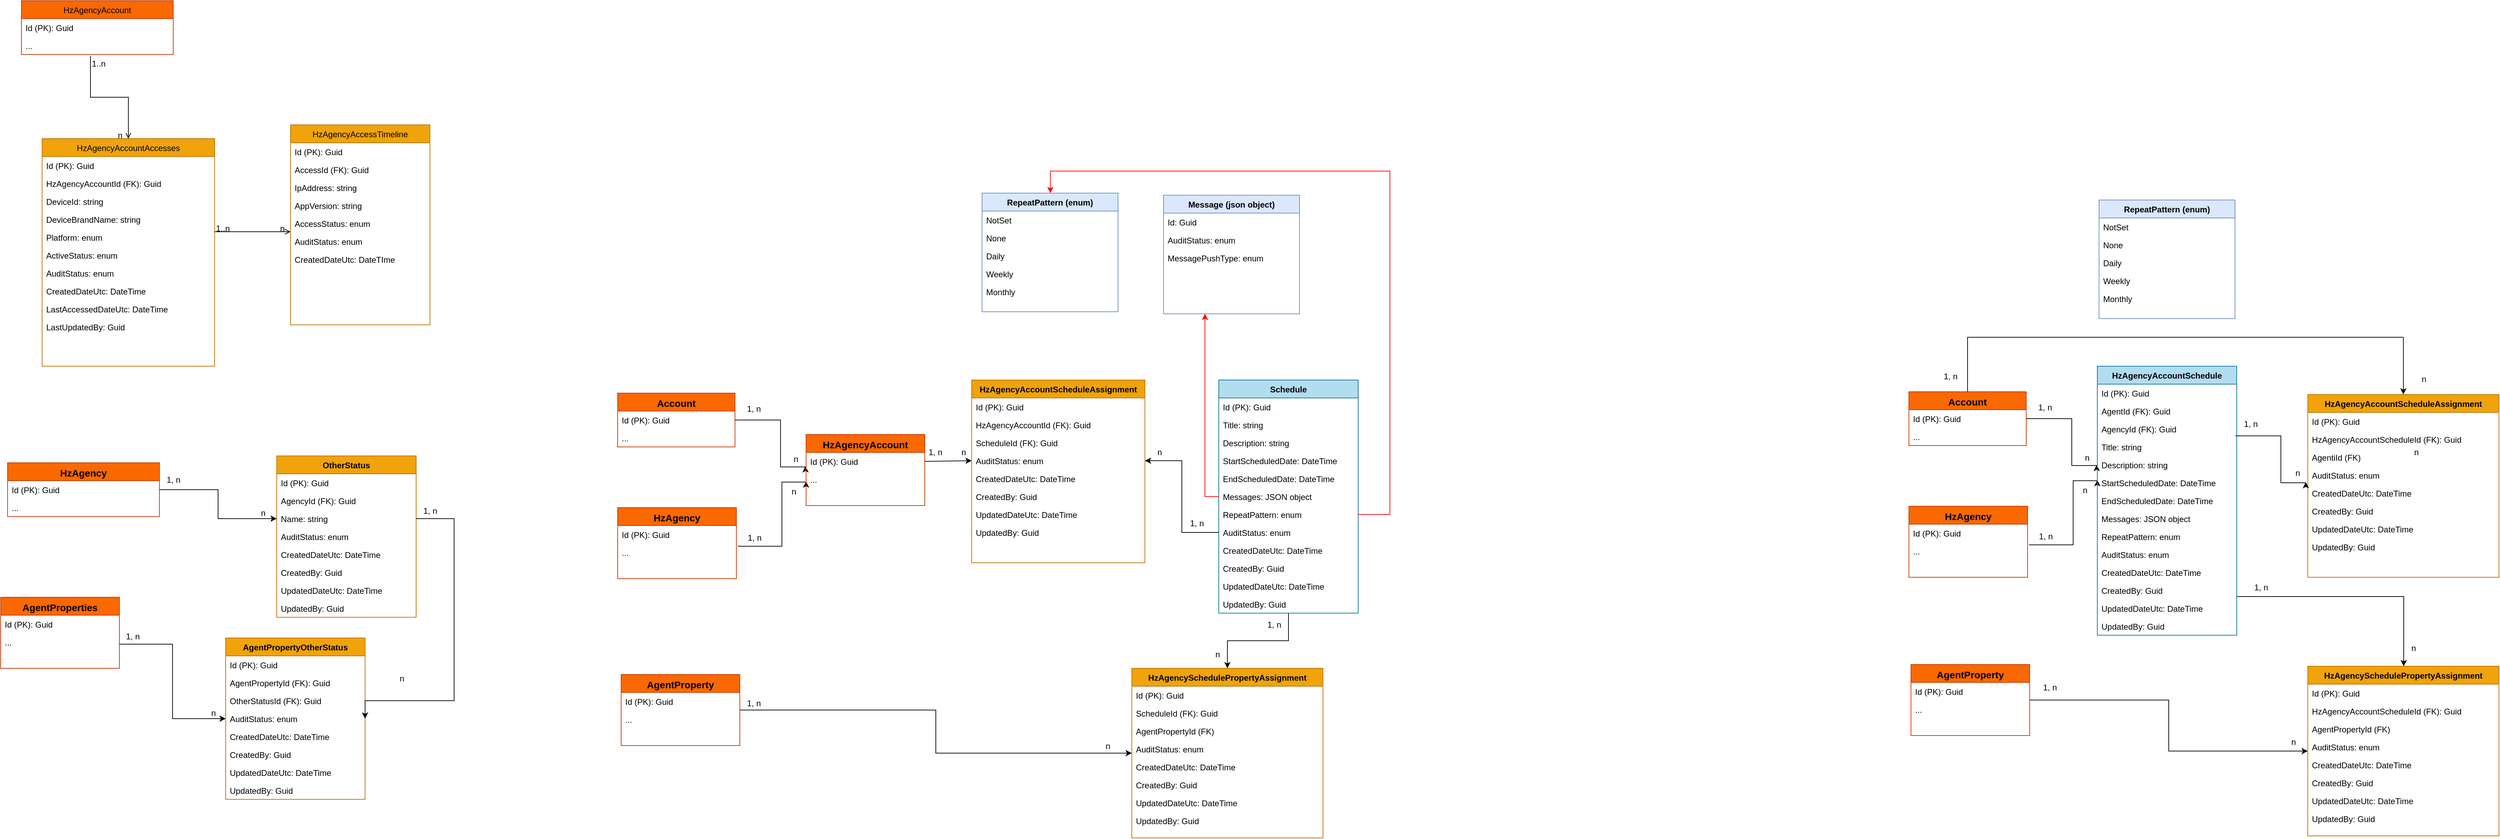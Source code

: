 <mxfile version="21.7.2" type="github">
  <diagram id="C5RBs43oDa-KdzZeNtuy" name="Page-1">
    <mxGraphModel dx="3483" dy="1818" grid="0" gridSize="10" guides="1" tooltips="1" connect="1" arrows="1" fold="1" page="0" pageScale="1" pageWidth="827" pageHeight="1169" math="0" shadow="0">
      <root>
        <mxCell id="WIyWlLk6GJQsqaUBKTNV-0" />
        <mxCell id="WIyWlLk6GJQsqaUBKTNV-1" parent="WIyWlLk6GJQsqaUBKTNV-0" />
        <mxCell id="zkfFHV4jXpPFQw0GAbJ--0" value="HzAgencyAccountAccesses" style="swimlane;fontStyle=0;align=center;verticalAlign=top;childLayout=stackLayout;horizontal=1;startSize=26;horizontalStack=0;resizeParent=1;resizeLast=0;collapsible=1;marginBottom=0;rounded=0;shadow=0;strokeWidth=1;fillColor=#f0a30a;fontColor=#000000;strokeColor=#BD7000;" parent="WIyWlLk6GJQsqaUBKTNV-1" vertex="1">
          <mxGeometry x="100" y="230" width="250" height="330" as="geometry">
            <mxRectangle x="230" y="140" width="160" height="26" as="alternateBounds" />
          </mxGeometry>
        </mxCell>
        <mxCell id="zkfFHV4jXpPFQw0GAbJ--1" value="Id (PK): Guid" style="text;align=left;verticalAlign=top;spacingLeft=4;spacingRight=4;overflow=hidden;rotatable=0;points=[[0,0.5],[1,0.5]];portConstraint=eastwest;" parent="zkfFHV4jXpPFQw0GAbJ--0" vertex="1">
          <mxGeometry y="26" width="250" height="26" as="geometry" />
        </mxCell>
        <mxCell id="tDmPF6AZNqUk_M5yz1E_-6" value="HzAgencyAccountId (FK): Guid" style="text;align=left;verticalAlign=top;spacingLeft=4;spacingRight=4;overflow=hidden;rotatable=0;points=[[0,0.5],[1,0.5]];portConstraint=eastwest;" parent="zkfFHV4jXpPFQw0GAbJ--0" vertex="1">
          <mxGeometry y="52" width="250" height="26" as="geometry" />
        </mxCell>
        <mxCell id="zkfFHV4jXpPFQw0GAbJ--2" value="DeviceId: string" style="text;align=left;verticalAlign=top;spacingLeft=4;spacingRight=4;overflow=hidden;rotatable=0;points=[[0,0.5],[1,0.5]];portConstraint=eastwest;rounded=0;shadow=0;html=0;" parent="zkfFHV4jXpPFQw0GAbJ--0" vertex="1">
          <mxGeometry y="78" width="250" height="26" as="geometry" />
        </mxCell>
        <mxCell id="tDmPF6AZNqUk_M5yz1E_-8" value="DeviceBrandName: string&#xa;" style="text;align=left;verticalAlign=top;spacingLeft=4;spacingRight=4;overflow=hidden;rotatable=0;points=[[0,0.5],[1,0.5]];portConstraint=eastwest;rounded=0;shadow=0;html=0;" parent="zkfFHV4jXpPFQw0GAbJ--0" vertex="1">
          <mxGeometry y="104" width="250" height="26" as="geometry" />
        </mxCell>
        <mxCell id="tDmPF6AZNqUk_M5yz1E_-1" value="Platform: enum&#xa;&#xa;" style="text;align=left;verticalAlign=top;spacingLeft=4;spacingRight=4;overflow=hidden;rotatable=0;points=[[0,0.5],[1,0.5]];portConstraint=eastwest;rounded=0;shadow=0;html=0;" parent="zkfFHV4jXpPFQw0GAbJ--0" vertex="1">
          <mxGeometry y="130" width="250" height="26" as="geometry" />
        </mxCell>
        <mxCell id="tDmPF6AZNqUk_M5yz1E_-3" value="ActiveStatus: enum&#xa;" style="text;align=left;verticalAlign=top;spacingLeft=4;spacingRight=4;overflow=hidden;rotatable=0;points=[[0,0.5],[1,0.5]];portConstraint=eastwest;rounded=0;shadow=0;html=0;" parent="zkfFHV4jXpPFQw0GAbJ--0" vertex="1">
          <mxGeometry y="156" width="250" height="26" as="geometry" />
        </mxCell>
        <mxCell id="tDmPF6AZNqUk_M5yz1E_-4" value="AuditStatus: enum&#xa;" style="text;align=left;verticalAlign=top;spacingLeft=4;spacingRight=4;overflow=hidden;rotatable=0;points=[[0,0.5],[1,0.5]];portConstraint=eastwest;rounded=0;shadow=0;html=0;" parent="zkfFHV4jXpPFQw0GAbJ--0" vertex="1">
          <mxGeometry y="182" width="250" height="26" as="geometry" />
        </mxCell>
        <mxCell id="tDmPF6AZNqUk_M5yz1E_-5" value="CreatedDateUtc: DateTime" style="text;align=left;verticalAlign=top;spacingLeft=4;spacingRight=4;overflow=hidden;rotatable=0;points=[[0,0.5],[1,0.5]];portConstraint=eastwest;rounded=0;shadow=0;html=0;" parent="zkfFHV4jXpPFQw0GAbJ--0" vertex="1">
          <mxGeometry y="208" width="250" height="26" as="geometry" />
        </mxCell>
        <mxCell id="tDmPF6AZNqUk_M5yz1E_-10" value="LastAccessedDateUtc: DateTime" style="text;align=left;verticalAlign=top;spacingLeft=4;spacingRight=4;overflow=hidden;rotatable=0;points=[[0,0.5],[1,0.5]];portConstraint=eastwest;rounded=0;shadow=0;html=0;" parent="zkfFHV4jXpPFQw0GAbJ--0" vertex="1">
          <mxGeometry y="234" width="250" height="26" as="geometry" />
        </mxCell>
        <mxCell id="tDmPF6AZNqUk_M5yz1E_-28" value="LastUpdatedBy: Guid" style="text;align=left;verticalAlign=top;spacingLeft=4;spacingRight=4;overflow=hidden;rotatable=0;points=[[0,0.5],[1,0.5]];portConstraint=eastwest;rounded=0;shadow=0;html=0;" parent="zkfFHV4jXpPFQw0GAbJ--0" vertex="1">
          <mxGeometry y="260" width="250" height="26" as="geometry" />
        </mxCell>
        <mxCell id="zkfFHV4jXpPFQw0GAbJ--17" value="HzAgencyAccessTimeline" style="swimlane;fontStyle=0;align=center;verticalAlign=top;childLayout=stackLayout;horizontal=1;startSize=26;horizontalStack=0;resizeParent=1;resizeLast=0;collapsible=1;marginBottom=0;rounded=0;shadow=0;strokeWidth=1;fillColor=#f0a30a;fontColor=#000000;strokeColor=#BD7000;" parent="WIyWlLk6GJQsqaUBKTNV-1" vertex="1">
          <mxGeometry x="460" y="210" width="202" height="290" as="geometry">
            <mxRectangle x="550" y="140" width="160" height="26" as="alternateBounds" />
          </mxGeometry>
        </mxCell>
        <mxCell id="zkfFHV4jXpPFQw0GAbJ--18" value="Id (PK): Guid&#xa;" style="text;align=left;verticalAlign=top;spacingLeft=4;spacingRight=4;overflow=hidden;rotatable=0;points=[[0,0.5],[1,0.5]];portConstraint=eastwest;" parent="zkfFHV4jXpPFQw0GAbJ--17" vertex="1">
          <mxGeometry y="26" width="202" height="26" as="geometry" />
        </mxCell>
        <mxCell id="tDmPF6AZNqUk_M5yz1E_-9" value="AccessId (FK): Guid&#xa;" style="text;align=left;verticalAlign=top;spacingLeft=4;spacingRight=4;overflow=hidden;rotatable=0;points=[[0,0.5],[1,0.5]];portConstraint=eastwest;" parent="zkfFHV4jXpPFQw0GAbJ--17" vertex="1">
          <mxGeometry y="52" width="202" height="26" as="geometry" />
        </mxCell>
        <mxCell id="zkfFHV4jXpPFQw0GAbJ--20" value="IpAddress: string" style="text;align=left;verticalAlign=top;spacingLeft=4;spacingRight=4;overflow=hidden;rotatable=0;points=[[0,0.5],[1,0.5]];portConstraint=eastwest;rounded=0;shadow=0;html=0;" parent="zkfFHV4jXpPFQw0GAbJ--17" vertex="1">
          <mxGeometry y="78" width="202" height="26" as="geometry" />
        </mxCell>
        <mxCell id="zkfFHV4jXpPFQw0GAbJ--21" value="AppVersion: string" style="text;align=left;verticalAlign=top;spacingLeft=4;spacingRight=4;overflow=hidden;rotatable=0;points=[[0,0.5],[1,0.5]];portConstraint=eastwest;rounded=0;shadow=0;html=0;" parent="zkfFHV4jXpPFQw0GAbJ--17" vertex="1">
          <mxGeometry y="104" width="202" height="26" as="geometry" />
        </mxCell>
        <mxCell id="zkfFHV4jXpPFQw0GAbJ--24" value="AccessStatus: enum" style="text;align=left;verticalAlign=top;spacingLeft=4;spacingRight=4;overflow=hidden;rotatable=0;points=[[0,0.5],[1,0.5]];portConstraint=eastwest;" parent="zkfFHV4jXpPFQw0GAbJ--17" vertex="1">
          <mxGeometry y="130" width="202" height="26" as="geometry" />
        </mxCell>
        <mxCell id="zkfFHV4jXpPFQw0GAbJ--25" value="AuditStatus: enum" style="text;align=left;verticalAlign=top;spacingLeft=4;spacingRight=4;overflow=hidden;rotatable=0;points=[[0,0.5],[1,0.5]];portConstraint=eastwest;" parent="zkfFHV4jXpPFQw0GAbJ--17" vertex="1">
          <mxGeometry y="156" width="202" height="26" as="geometry" />
        </mxCell>
        <mxCell id="zkfFHV4jXpPFQw0GAbJ--22" value="CreatedDateUtc: DateTIme" style="text;align=left;verticalAlign=top;spacingLeft=4;spacingRight=4;overflow=hidden;rotatable=0;points=[[0,0.5],[1,0.5]];portConstraint=eastwest;rounded=0;shadow=0;html=0;" parent="zkfFHV4jXpPFQw0GAbJ--17" vertex="1">
          <mxGeometry y="182" width="202" height="26" as="geometry" />
        </mxCell>
        <mxCell id="zkfFHV4jXpPFQw0GAbJ--26" value="" style="endArrow=open;shadow=0;strokeWidth=1;rounded=0;endFill=1;edgeStyle=elbowEdgeStyle;elbow=vertical;" parent="WIyWlLk6GJQsqaUBKTNV-1" source="zkfFHV4jXpPFQw0GAbJ--0" target="zkfFHV4jXpPFQw0GAbJ--17" edge="1">
          <mxGeometry x="0.5" y="41" relative="1" as="geometry">
            <mxPoint x="380" y="192" as="sourcePoint" />
            <mxPoint x="540" y="192" as="targetPoint" />
            <mxPoint x="-40" y="32" as="offset" />
          </mxGeometry>
        </mxCell>
        <mxCell id="zkfFHV4jXpPFQw0GAbJ--27" value="1..n" style="resizable=0;align=left;verticalAlign=bottom;labelBackgroundColor=none;fontSize=12;" parent="zkfFHV4jXpPFQw0GAbJ--26" connectable="0" vertex="1">
          <mxGeometry x="-1" relative="1" as="geometry">
            <mxPoint y="4" as="offset" />
          </mxGeometry>
        </mxCell>
        <mxCell id="zkfFHV4jXpPFQw0GAbJ--28" value="n" style="resizable=0;align=right;verticalAlign=bottom;labelBackgroundColor=none;fontSize=12;" parent="zkfFHV4jXpPFQw0GAbJ--26" connectable="0" vertex="1">
          <mxGeometry x="1" relative="1" as="geometry">
            <mxPoint x="-7" y="4" as="offset" />
          </mxGeometry>
        </mxCell>
        <mxCell id="tDmPF6AZNqUk_M5yz1E_-11" value="HzAgencyAccount" style="swimlane;fontStyle=0;align=center;verticalAlign=top;childLayout=stackLayout;horizontal=1;startSize=26;horizontalStack=0;resizeParent=1;resizeLast=0;collapsible=1;marginBottom=0;rounded=0;shadow=0;strokeWidth=1;fillColor=#fa6800;fontColor=#000000;strokeColor=#C73500;" parent="WIyWlLk6GJQsqaUBKTNV-1" vertex="1">
          <mxGeometry x="70" y="30" width="220" height="78" as="geometry">
            <mxRectangle x="230" y="140" width="160" height="26" as="alternateBounds" />
          </mxGeometry>
        </mxCell>
        <mxCell id="tDmPF6AZNqUk_M5yz1E_-26" value="Id (PK): Guid" style="text;align=left;verticalAlign=top;spacingLeft=4;spacingRight=4;overflow=hidden;rotatable=0;points=[[0,0.5],[1,0.5]];portConstraint=eastwest;" parent="tDmPF6AZNqUk_M5yz1E_-11" vertex="1">
          <mxGeometry y="26" width="220" height="26" as="geometry" />
        </mxCell>
        <mxCell id="tDmPF6AZNqUk_M5yz1E_-27" value="..." style="text;align=left;verticalAlign=top;spacingLeft=4;spacingRight=4;overflow=hidden;rotatable=0;points=[[0,0.5],[1,0.5]];portConstraint=eastwest;" parent="tDmPF6AZNqUk_M5yz1E_-11" vertex="1">
          <mxGeometry y="52" width="220" height="26" as="geometry" />
        </mxCell>
        <mxCell id="tDmPF6AZNqUk_M5yz1E_-22" value="" style="endArrow=open;shadow=0;strokeWidth=1;rounded=0;endFill=1;edgeStyle=elbowEdgeStyle;elbow=vertical;entryX=0.5;entryY=0;entryDx=0;entryDy=0;exitX=0.455;exitY=1.077;exitDx=0;exitDy=0;exitPerimeter=0;" parent="WIyWlLk6GJQsqaUBKTNV-1" source="tDmPF6AZNqUk_M5yz1E_-27" target="zkfFHV4jXpPFQw0GAbJ--0" edge="1">
          <mxGeometry x="0.5" y="41" relative="1" as="geometry">
            <mxPoint x="-38" y="280" as="sourcePoint" />
            <mxPoint x="110" y="280" as="targetPoint" />
            <mxPoint x="-40" y="32" as="offset" />
          </mxGeometry>
        </mxCell>
        <mxCell id="tDmPF6AZNqUk_M5yz1E_-23" value="1..n" style="resizable=0;align=left;verticalAlign=bottom;labelBackgroundColor=none;fontSize=12;" parent="tDmPF6AZNqUk_M5yz1E_-22" connectable="0" vertex="1">
          <mxGeometry x="-1" relative="1" as="geometry">
            <mxPoint y="20" as="offset" />
          </mxGeometry>
        </mxCell>
        <mxCell id="tDmPF6AZNqUk_M5yz1E_-24" value="n" style="resizable=0;align=right;verticalAlign=bottom;labelBackgroundColor=none;fontSize=12;" parent="tDmPF6AZNqUk_M5yz1E_-22" connectable="0" vertex="1">
          <mxGeometry x="1" relative="1" as="geometry">
            <mxPoint x="-7" y="4" as="offset" />
          </mxGeometry>
        </mxCell>
        <mxCell id="hKZeepe1UXyL7Ytsmvdk-0" value="HzAgency" style="swimlane;fontStyle=1;align=center;verticalAlign=top;childLayout=stackLayout;horizontal=1;startSize=26;horizontalStack=0;resizeParent=1;resizeLast=0;collapsible=1;marginBottom=0;rounded=0;shadow=0;strokeWidth=1;fillColor=#fa6800;fontColor=#000000;strokeColor=#C73500;fontSize=14;" parent="WIyWlLk6GJQsqaUBKTNV-1" vertex="1">
          <mxGeometry x="50" y="700" width="220" height="78" as="geometry">
            <mxRectangle x="230" y="140" width="160" height="26" as="alternateBounds" />
          </mxGeometry>
        </mxCell>
        <mxCell id="hKZeepe1UXyL7Ytsmvdk-1" value="Id (PK): Guid" style="text;align=left;verticalAlign=top;spacingLeft=4;spacingRight=4;overflow=hidden;rotatable=0;points=[[0,0.5],[1,0.5]];portConstraint=eastwest;" parent="hKZeepe1UXyL7Ytsmvdk-0" vertex="1">
          <mxGeometry y="26" width="220" height="26" as="geometry" />
        </mxCell>
        <mxCell id="hKZeepe1UXyL7Ytsmvdk-2" value="..." style="text;align=left;verticalAlign=top;spacingLeft=4;spacingRight=4;overflow=hidden;rotatable=0;points=[[0,0.5],[1,0.5]];portConstraint=eastwest;" parent="hKZeepe1UXyL7Ytsmvdk-0" vertex="1">
          <mxGeometry y="52" width="220" height="26" as="geometry" />
        </mxCell>
        <mxCell id="hKZeepe1UXyL7Ytsmvdk-4" value="OtherStatus" style="swimlane;fontStyle=1;align=center;verticalAlign=top;childLayout=stackLayout;horizontal=1;startSize=26;horizontalStack=0;resizeParent=1;resizeLast=0;collapsible=1;marginBottom=0;rounded=0;shadow=0;strokeWidth=1;fillColor=#f0a30a;fontColor=#000000;strokeColor=#BD7000;" parent="WIyWlLk6GJQsqaUBKTNV-1" vertex="1">
          <mxGeometry x="440" y="690" width="202" height="234" as="geometry">
            <mxRectangle x="550" y="140" width="160" height="26" as="alternateBounds" />
          </mxGeometry>
        </mxCell>
        <mxCell id="hKZeepe1UXyL7Ytsmvdk-5" value="Id (PK): Guid&#xa;" style="text;align=left;verticalAlign=top;spacingLeft=4;spacingRight=4;overflow=hidden;rotatable=0;points=[[0,0.5],[1,0.5]];portConstraint=eastwest;" parent="hKZeepe1UXyL7Ytsmvdk-4" vertex="1">
          <mxGeometry y="26" width="202" height="26" as="geometry" />
        </mxCell>
        <mxCell id="hKZeepe1UXyL7Ytsmvdk-6" value="AgencyId (FK): Guid&#xa;" style="text;align=left;verticalAlign=top;spacingLeft=4;spacingRight=4;overflow=hidden;rotatable=0;points=[[0,0.5],[1,0.5]];portConstraint=eastwest;" parent="hKZeepe1UXyL7Ytsmvdk-4" vertex="1">
          <mxGeometry y="52" width="202" height="26" as="geometry" />
        </mxCell>
        <mxCell id="hKZeepe1UXyL7Ytsmvdk-7" value="Name: string" style="text;align=left;verticalAlign=top;spacingLeft=4;spacingRight=4;overflow=hidden;rotatable=0;points=[[0,0.5],[1,0.5]];portConstraint=eastwest;rounded=0;shadow=0;html=0;" parent="hKZeepe1UXyL7Ytsmvdk-4" vertex="1">
          <mxGeometry y="78" width="202" height="26" as="geometry" />
        </mxCell>
        <mxCell id="hKZeepe1UXyL7Ytsmvdk-10" value="AuditStatus: enum" style="text;align=left;verticalAlign=top;spacingLeft=4;spacingRight=4;overflow=hidden;rotatable=0;points=[[0,0.5],[1,0.5]];portConstraint=eastwest;" parent="hKZeepe1UXyL7Ytsmvdk-4" vertex="1">
          <mxGeometry y="104" width="202" height="26" as="geometry" />
        </mxCell>
        <mxCell id="hKZeepe1UXyL7Ytsmvdk-11" value="CreatedDateUtc: DateTime" style="text;align=left;verticalAlign=top;spacingLeft=4;spacingRight=4;overflow=hidden;rotatable=0;points=[[0,0.5],[1,0.5]];portConstraint=eastwest;rounded=0;shadow=0;html=0;" parent="hKZeepe1UXyL7Ytsmvdk-4" vertex="1">
          <mxGeometry y="130" width="202" height="26" as="geometry" />
        </mxCell>
        <mxCell id="hKZeepe1UXyL7Ytsmvdk-38" value="CreatedBy: Guid&#xa;" style="text;align=left;verticalAlign=top;spacingLeft=4;spacingRight=4;overflow=hidden;rotatable=0;points=[[0,0.5],[1,0.5]];portConstraint=eastwest;rounded=0;shadow=0;html=0;" parent="hKZeepe1UXyL7Ytsmvdk-4" vertex="1">
          <mxGeometry y="156" width="202" height="26" as="geometry" />
        </mxCell>
        <mxCell id="hKZeepe1UXyL7Ytsmvdk-37" value="UpdatedDateUtc: DateTime" style="text;align=left;verticalAlign=top;spacingLeft=4;spacingRight=4;overflow=hidden;rotatable=0;points=[[0,0.5],[1,0.5]];portConstraint=eastwest;rounded=0;shadow=0;html=0;" parent="hKZeepe1UXyL7Ytsmvdk-4" vertex="1">
          <mxGeometry y="182" width="202" height="26" as="geometry" />
        </mxCell>
        <mxCell id="hKZeepe1UXyL7Ytsmvdk-40" value="UpdatedBy: Guid&#xa;" style="text;align=left;verticalAlign=top;spacingLeft=4;spacingRight=4;overflow=hidden;rotatable=0;points=[[0,0.5],[1,0.5]];portConstraint=eastwest;rounded=0;shadow=0;html=0;" parent="hKZeepe1UXyL7Ytsmvdk-4" vertex="1">
          <mxGeometry y="208" width="202" height="26" as="geometry" />
        </mxCell>
        <mxCell id="hKZeepe1UXyL7Ytsmvdk-12" style="edgeStyle=orthogonalEdgeStyle;rounded=0;orthogonalLoop=1;jettySize=auto;html=1;exitX=1;exitY=0.5;exitDx=0;exitDy=0;entryX=0;entryY=0.5;entryDx=0;entryDy=0;" parent="WIyWlLk6GJQsqaUBKTNV-1" source="hKZeepe1UXyL7Ytsmvdk-1" target="hKZeepe1UXyL7Ytsmvdk-7" edge="1">
          <mxGeometry relative="1" as="geometry" />
        </mxCell>
        <mxCell id="hKZeepe1UXyL7Ytsmvdk-13" value="1, n" style="text;html=1;align=center;verticalAlign=middle;resizable=0;points=[];autosize=1;strokeColor=none;fillColor=none;" parent="WIyWlLk6GJQsqaUBKTNV-1" vertex="1">
          <mxGeometry x="270" y="710" width="40" height="30" as="geometry" />
        </mxCell>
        <mxCell id="hKZeepe1UXyL7Ytsmvdk-14" value="n" style="text;html=1;align=center;verticalAlign=middle;resizable=0;points=[];autosize=1;strokeColor=none;fillColor=none;" parent="WIyWlLk6GJQsqaUBKTNV-1" vertex="1">
          <mxGeometry x="405" y="758" width="30" height="30" as="geometry" />
        </mxCell>
        <mxCell id="hKZeepe1UXyL7Ytsmvdk-15" value="AgentProperties" style="swimlane;fontStyle=1;align=center;verticalAlign=top;childLayout=stackLayout;horizontal=1;startSize=26;horizontalStack=0;resizeParent=1;resizeLast=0;collapsible=1;marginBottom=0;rounded=0;shadow=0;strokeWidth=1;fillColor=#fa6800;fontColor=#000000;strokeColor=#C73500;fontSize=14;" parent="WIyWlLk6GJQsqaUBKTNV-1" vertex="1">
          <mxGeometry x="40" y="895" width="172" height="103" as="geometry">
            <mxRectangle x="230" y="140" width="160" height="26" as="alternateBounds" />
          </mxGeometry>
        </mxCell>
        <mxCell id="hKZeepe1UXyL7Ytsmvdk-16" value="Id (PK): Guid" style="text;align=left;verticalAlign=top;spacingLeft=4;spacingRight=4;overflow=hidden;rotatable=0;points=[[0,0.5],[1,0.5]];portConstraint=eastwest;" parent="hKZeepe1UXyL7Ytsmvdk-15" vertex="1">
          <mxGeometry y="26" width="172" height="26" as="geometry" />
        </mxCell>
        <mxCell id="hKZeepe1UXyL7Ytsmvdk-17" value="..." style="text;align=left;verticalAlign=top;spacingLeft=4;spacingRight=4;overflow=hidden;rotatable=0;points=[[0,0.5],[1,0.5]];portConstraint=eastwest;" parent="hKZeepe1UXyL7Ytsmvdk-15" vertex="1">
          <mxGeometry y="52" width="172" height="32" as="geometry" />
        </mxCell>
        <mxCell id="hKZeepe1UXyL7Ytsmvdk-23" value="AgentPropertyOtherStatus" style="swimlane;fontStyle=1;align=center;verticalAlign=top;childLayout=stackLayout;horizontal=1;startSize=26;horizontalStack=0;resizeParent=1;resizeLast=0;collapsible=1;marginBottom=0;rounded=0;shadow=0;strokeWidth=1;fillColor=#f0a30a;fontColor=#000000;strokeColor=#BD7000;" parent="WIyWlLk6GJQsqaUBKTNV-1" vertex="1">
          <mxGeometry x="366" y="954" width="202" height="234" as="geometry">
            <mxRectangle x="550" y="140" width="160" height="26" as="alternateBounds" />
          </mxGeometry>
        </mxCell>
        <mxCell id="hKZeepe1UXyL7Ytsmvdk-24" value="Id (PK): Guid&#xa;" style="text;align=left;verticalAlign=top;spacingLeft=4;spacingRight=4;overflow=hidden;rotatable=0;points=[[0,0.5],[1,0.5]];portConstraint=eastwest;" parent="hKZeepe1UXyL7Ytsmvdk-23" vertex="1">
          <mxGeometry y="26" width="202" height="26" as="geometry" />
        </mxCell>
        <mxCell id="hKZeepe1UXyL7Ytsmvdk-29" value="AgentPropertyId (FK): Guid&#xa;" style="text;align=left;verticalAlign=top;spacingLeft=4;spacingRight=4;overflow=hidden;rotatable=0;points=[[0,0.5],[1,0.5]];portConstraint=eastwest;" parent="hKZeepe1UXyL7Ytsmvdk-23" vertex="1">
          <mxGeometry y="52" width="202" height="26" as="geometry" />
        </mxCell>
        <mxCell id="hKZeepe1UXyL7Ytsmvdk-25" value="OtherStatusId (FK): Guid&#xa;&#xa;" style="text;align=left;verticalAlign=top;spacingLeft=4;spacingRight=4;overflow=hidden;rotatable=0;points=[[0,0.5],[1,0.5]];portConstraint=eastwest;" parent="hKZeepe1UXyL7Ytsmvdk-23" vertex="1">
          <mxGeometry y="78" width="202" height="26" as="geometry" />
        </mxCell>
        <mxCell id="hKZeepe1UXyL7Ytsmvdk-27" value="AuditStatus: enum" style="text;align=left;verticalAlign=top;spacingLeft=4;spacingRight=4;overflow=hidden;rotatable=0;points=[[0,0.5],[1,0.5]];portConstraint=eastwest;" parent="hKZeepe1UXyL7Ytsmvdk-23" vertex="1">
          <mxGeometry y="104" width="202" height="26" as="geometry" />
        </mxCell>
        <mxCell id="hKZeepe1UXyL7Ytsmvdk-42" value="CreatedDateUtc: DateTime" style="text;align=left;verticalAlign=top;spacingLeft=4;spacingRight=4;overflow=hidden;rotatable=0;points=[[0,0.5],[1,0.5]];portConstraint=eastwest;rounded=0;shadow=0;html=0;" parent="hKZeepe1UXyL7Ytsmvdk-23" vertex="1">
          <mxGeometry y="130" width="202" height="26" as="geometry" />
        </mxCell>
        <mxCell id="hKZeepe1UXyL7Ytsmvdk-43" value="CreatedBy: Guid&#xa;" style="text;align=left;verticalAlign=top;spacingLeft=4;spacingRight=4;overflow=hidden;rotatable=0;points=[[0,0.5],[1,0.5]];portConstraint=eastwest;rounded=0;shadow=0;html=0;" parent="hKZeepe1UXyL7Ytsmvdk-23" vertex="1">
          <mxGeometry y="156" width="202" height="26" as="geometry" />
        </mxCell>
        <mxCell id="hKZeepe1UXyL7Ytsmvdk-44" value="UpdatedDateUtc: DateTime" style="text;align=left;verticalAlign=top;spacingLeft=4;spacingRight=4;overflow=hidden;rotatable=0;points=[[0,0.5],[1,0.5]];portConstraint=eastwest;rounded=0;shadow=0;html=0;" parent="hKZeepe1UXyL7Ytsmvdk-23" vertex="1">
          <mxGeometry y="182" width="202" height="26" as="geometry" />
        </mxCell>
        <mxCell id="hKZeepe1UXyL7Ytsmvdk-45" value="UpdatedBy: Guid&#xa;" style="text;align=left;verticalAlign=top;spacingLeft=4;spacingRight=4;overflow=hidden;rotatable=0;points=[[0,0.5],[1,0.5]];portConstraint=eastwest;rounded=0;shadow=0;html=0;" parent="hKZeepe1UXyL7Ytsmvdk-23" vertex="1">
          <mxGeometry y="208" width="202" height="26" as="geometry" />
        </mxCell>
        <mxCell id="hKZeepe1UXyL7Ytsmvdk-30" style="edgeStyle=orthogonalEdgeStyle;rounded=0;orthogonalLoop=1;jettySize=auto;html=1;entryX=1;entryY=0.5;entryDx=0;entryDy=0;" parent="WIyWlLk6GJQsqaUBKTNV-1" source="hKZeepe1UXyL7Ytsmvdk-7" target="hKZeepe1UXyL7Ytsmvdk-23" edge="1">
          <mxGeometry relative="1" as="geometry">
            <mxPoint x="473" y="1029" as="targetPoint" />
            <Array as="points">
              <mxPoint x="697" y="781" />
              <mxPoint x="697" y="1045" />
            </Array>
          </mxGeometry>
        </mxCell>
        <mxCell id="hKZeepe1UXyL7Ytsmvdk-31" value="1, n" style="text;html=1;align=center;verticalAlign=middle;resizable=0;points=[];autosize=1;strokeColor=none;fillColor=none;" parent="WIyWlLk6GJQsqaUBKTNV-1" vertex="1">
          <mxGeometry x="643" y="757" width="38" height="26" as="geometry" />
        </mxCell>
        <mxCell id="hKZeepe1UXyL7Ytsmvdk-32" value="n" style="text;html=1;align=center;verticalAlign=middle;resizable=0;points=[];autosize=1;strokeColor=none;fillColor=none;" parent="WIyWlLk6GJQsqaUBKTNV-1" vertex="1">
          <mxGeometry x="608" y="1000" width="25" height="26" as="geometry" />
        </mxCell>
        <mxCell id="hKZeepe1UXyL7Ytsmvdk-34" style="edgeStyle=orthogonalEdgeStyle;rounded=0;orthogonalLoop=1;jettySize=auto;html=1;exitX=1;exitY=0.5;exitDx=0;exitDy=0;entryX=0;entryY=0.5;entryDx=0;entryDy=0;" parent="WIyWlLk6GJQsqaUBKTNV-1" source="hKZeepe1UXyL7Ytsmvdk-17" target="hKZeepe1UXyL7Ytsmvdk-27" edge="1">
          <mxGeometry relative="1" as="geometry" />
        </mxCell>
        <mxCell id="hKZeepe1UXyL7Ytsmvdk-35" value="1, n" style="text;html=1;align=center;verticalAlign=middle;resizable=0;points=[];autosize=1;strokeColor=none;fillColor=none;" parent="WIyWlLk6GJQsqaUBKTNV-1" vertex="1">
          <mxGeometry x="212" y="939" width="38" height="26" as="geometry" />
        </mxCell>
        <mxCell id="hKZeepe1UXyL7Ytsmvdk-41" value="n" style="text;html=1;align=center;verticalAlign=middle;resizable=0;points=[];autosize=1;strokeColor=none;fillColor=none;" parent="WIyWlLk6GJQsqaUBKTNV-1" vertex="1">
          <mxGeometry x="335" y="1050" width="25" height="26" as="geometry" />
        </mxCell>
        <mxCell id="nfzm4WzogqUr9gZeVb3W-0" value="Account" style="swimlane;fontStyle=1;align=center;verticalAlign=top;childLayout=stackLayout;horizontal=1;startSize=26;horizontalStack=0;resizeParent=1;resizeLast=0;collapsible=1;marginBottom=0;rounded=0;shadow=0;strokeWidth=1;fillColor=#fa6800;fontColor=#000000;strokeColor=#C73500;fontSize=14;" vertex="1" parent="WIyWlLk6GJQsqaUBKTNV-1">
          <mxGeometry x="934" y="599" width="170" height="78" as="geometry">
            <mxRectangle x="230" y="140" width="160" height="26" as="alternateBounds" />
          </mxGeometry>
        </mxCell>
        <mxCell id="nfzm4WzogqUr9gZeVb3W-1" value="Id (PK): Guid" style="text;align=left;verticalAlign=top;spacingLeft=4;spacingRight=4;overflow=hidden;rotatable=0;points=[[0,0.5],[1,0.5]];portConstraint=eastwest;" vertex="1" parent="nfzm4WzogqUr9gZeVb3W-0">
          <mxGeometry y="26" width="170" height="26" as="geometry" />
        </mxCell>
        <mxCell id="nfzm4WzogqUr9gZeVb3W-2" value="..." style="text;align=left;verticalAlign=top;spacingLeft=4;spacingRight=4;overflow=hidden;rotatable=0;points=[[0,0.5],[1,0.5]];portConstraint=eastwest;" vertex="1" parent="nfzm4WzogqUr9gZeVb3W-0">
          <mxGeometry y="52" width="170" height="26" as="geometry" />
        </mxCell>
        <mxCell id="nfzm4WzogqUr9gZeVb3W-12" style="edgeStyle=orthogonalEdgeStyle;rounded=0;orthogonalLoop=1;jettySize=auto;html=1;exitX=1;exitY=0.5;exitDx=0;exitDy=0;entryX=-0.006;entryY=0.769;entryDx=0;entryDy=0;entryPerimeter=0;" edge="1" parent="WIyWlLk6GJQsqaUBKTNV-1" source="nfzm4WzogqUr9gZeVb3W-1" target="nfzm4WzogqUr9gZeVb3W-34">
          <mxGeometry relative="1" as="geometry">
            <mxPoint x="1334" y="651" as="targetPoint" />
            <Array as="points">
              <mxPoint x="1170" y="638" />
              <mxPoint x="1170" y="706" />
            </Array>
          </mxGeometry>
        </mxCell>
        <mxCell id="nfzm4WzogqUr9gZeVb3W-13" value="1, n" style="text;html=1;align=center;verticalAlign=middle;resizable=0;points=[];autosize=1;strokeColor=none;fillColor=none;" vertex="1" parent="WIyWlLk6GJQsqaUBKTNV-1">
          <mxGeometry x="1111" y="607" width="40" height="30" as="geometry" />
        </mxCell>
        <mxCell id="nfzm4WzogqUr9gZeVb3W-14" value="n" style="text;html=1;align=center;verticalAlign=middle;resizable=0;points=[];autosize=1;strokeColor=none;fillColor=none;" vertex="1" parent="WIyWlLk6GJQsqaUBKTNV-1">
          <mxGeometry x="1177" y="680" width="30" height="30" as="geometry" />
        </mxCell>
        <mxCell id="nfzm4WzogqUr9gZeVb3W-15" value="HzAgency" style="swimlane;fontStyle=1;align=center;verticalAlign=top;childLayout=stackLayout;horizontal=1;startSize=26;horizontalStack=0;resizeParent=1;resizeLast=0;collapsible=1;marginBottom=0;rounded=0;shadow=0;strokeWidth=1;fillColor=#fa6800;fontColor=#000000;strokeColor=#C73500;fontSize=14;" vertex="1" parent="WIyWlLk6GJQsqaUBKTNV-1">
          <mxGeometry x="934" y="765" width="172" height="103" as="geometry">
            <mxRectangle x="230" y="140" width="160" height="26" as="alternateBounds" />
          </mxGeometry>
        </mxCell>
        <mxCell id="nfzm4WzogqUr9gZeVb3W-16" value="Id (PK): Guid" style="text;align=left;verticalAlign=top;spacingLeft=4;spacingRight=4;overflow=hidden;rotatable=0;points=[[0,0.5],[1,0.5]];portConstraint=eastwest;" vertex="1" parent="nfzm4WzogqUr9gZeVb3W-15">
          <mxGeometry y="26" width="172" height="26" as="geometry" />
        </mxCell>
        <mxCell id="nfzm4WzogqUr9gZeVb3W-17" value="..." style="text;align=left;verticalAlign=top;spacingLeft=4;spacingRight=4;overflow=hidden;rotatable=0;points=[[0,0.5],[1,0.5]];portConstraint=eastwest;" vertex="1" parent="nfzm4WzogqUr9gZeVb3W-15">
          <mxGeometry y="52" width="172" height="32" as="geometry" />
        </mxCell>
        <mxCell id="nfzm4WzogqUr9gZeVb3W-30" style="edgeStyle=orthogonalEdgeStyle;rounded=0;orthogonalLoop=1;jettySize=auto;html=1;exitX=1.012;exitY=0.125;exitDx=0;exitDy=0;exitPerimeter=0;entryX=0;entryY=0.5;entryDx=0;entryDy=0;" edge="1" parent="WIyWlLk6GJQsqaUBKTNV-1" source="nfzm4WzogqUr9gZeVb3W-17" target="nfzm4WzogqUr9gZeVb3W-35">
          <mxGeometry relative="1" as="geometry">
            <mxPoint x="1169" y="749" as="sourcePoint" />
            <mxPoint x="1242" y="754" as="targetPoint" />
            <Array as="points">
              <mxPoint x="1172" y="821" />
              <mxPoint x="1172" y="728" />
            </Array>
          </mxGeometry>
        </mxCell>
        <mxCell id="nfzm4WzogqUr9gZeVb3W-31" value="1, n" style="text;html=1;align=center;verticalAlign=middle;resizable=0;points=[];autosize=1;strokeColor=none;fillColor=none;" vertex="1" parent="WIyWlLk6GJQsqaUBKTNV-1">
          <mxGeometry x="1113" y="796" width="38" height="26" as="geometry" />
        </mxCell>
        <mxCell id="nfzm4WzogqUr9gZeVb3W-33" value="HzAgencyAccount" style="swimlane;fontStyle=1;align=center;verticalAlign=top;childLayout=stackLayout;horizontal=1;startSize=26;horizontalStack=0;resizeParent=1;resizeLast=0;collapsible=1;marginBottom=0;rounded=0;shadow=0;strokeWidth=1;fillColor=#fa6800;fontColor=#000000;strokeColor=#C73500;fontSize=14;" vertex="1" parent="WIyWlLk6GJQsqaUBKTNV-1">
          <mxGeometry x="1207" y="659" width="172" height="103" as="geometry">
            <mxRectangle x="230" y="140" width="160" height="26" as="alternateBounds" />
          </mxGeometry>
        </mxCell>
        <mxCell id="nfzm4WzogqUr9gZeVb3W-34" value="Id (PK): Guid" style="text;align=left;verticalAlign=top;spacingLeft=4;spacingRight=4;overflow=hidden;rotatable=0;points=[[0,0.5],[1,0.5]];portConstraint=eastwest;" vertex="1" parent="nfzm4WzogqUr9gZeVb3W-33">
          <mxGeometry y="26" width="172" height="26" as="geometry" />
        </mxCell>
        <mxCell id="nfzm4WzogqUr9gZeVb3W-35" value="..." style="text;align=left;verticalAlign=top;spacingLeft=4;spacingRight=4;overflow=hidden;rotatable=0;points=[[0,0.5],[1,0.5]];portConstraint=eastwest;" vertex="1" parent="nfzm4WzogqUr9gZeVb3W-33">
          <mxGeometry y="52" width="172" height="32" as="geometry" />
        </mxCell>
        <mxCell id="nfzm4WzogqUr9gZeVb3W-36" value="n" style="text;html=1;align=center;verticalAlign=middle;resizable=0;points=[];autosize=1;strokeColor=none;fillColor=none;" vertex="1" parent="WIyWlLk6GJQsqaUBKTNV-1">
          <mxGeometry x="1174" y="727" width="30" height="30" as="geometry" />
        </mxCell>
        <mxCell id="nfzm4WzogqUr9gZeVb3W-182" style="edgeStyle=orthogonalEdgeStyle;rounded=0;orthogonalLoop=1;jettySize=auto;html=1;" edge="1" parent="WIyWlLk6GJQsqaUBKTNV-1" source="nfzm4WzogqUr9gZeVb3W-37" target="nfzm4WzogqUr9gZeVb3W-170">
          <mxGeometry relative="1" as="geometry" />
        </mxCell>
        <mxCell id="nfzm4WzogqUr9gZeVb3W-37" value="Schedule" style="swimlane;fontStyle=1;align=center;verticalAlign=top;childLayout=stackLayout;horizontal=1;startSize=26;horizontalStack=0;resizeParent=1;resizeLast=0;collapsible=1;marginBottom=0;rounded=0;shadow=0;strokeWidth=1;fillColor=#b1ddf0;strokeColor=#10739e;" vertex="1" parent="WIyWlLk6GJQsqaUBKTNV-1">
          <mxGeometry x="1805" y="580" width="202" height="338" as="geometry">
            <mxRectangle x="550" y="140" width="160" height="26" as="alternateBounds" />
          </mxGeometry>
        </mxCell>
        <mxCell id="nfzm4WzogqUr9gZeVb3W-38" value="Id (PK): Guid&#xa;" style="text;align=left;verticalAlign=top;spacingLeft=4;spacingRight=4;overflow=hidden;rotatable=0;points=[[0,0.5],[1,0.5]];portConstraint=eastwest;" vertex="1" parent="nfzm4WzogqUr9gZeVb3W-37">
          <mxGeometry y="26" width="202" height="26" as="geometry" />
        </mxCell>
        <mxCell id="nfzm4WzogqUr9gZeVb3W-40" value="Title: string" style="text;align=left;verticalAlign=top;spacingLeft=4;spacingRight=4;overflow=hidden;rotatable=0;points=[[0,0.5],[1,0.5]];portConstraint=eastwest;rounded=0;shadow=0;html=0;" vertex="1" parent="nfzm4WzogqUr9gZeVb3W-37">
          <mxGeometry y="52" width="202" height="26" as="geometry" />
        </mxCell>
        <mxCell id="nfzm4WzogqUr9gZeVb3W-64" value="Description: string" style="text;align=left;verticalAlign=top;spacingLeft=4;spacingRight=4;overflow=hidden;rotatable=0;points=[[0,0.5],[1,0.5]];portConstraint=eastwest;rounded=0;shadow=0;html=0;" vertex="1" parent="nfzm4WzogqUr9gZeVb3W-37">
          <mxGeometry y="78" width="202" height="26" as="geometry" />
        </mxCell>
        <mxCell id="nfzm4WzogqUr9gZeVb3W-65" value="StartScheduledDate: DateTime" style="text;align=left;verticalAlign=top;spacingLeft=4;spacingRight=4;overflow=hidden;rotatable=0;points=[[0,0.5],[1,0.5]];portConstraint=eastwest;rounded=0;shadow=0;html=0;" vertex="1" parent="nfzm4WzogqUr9gZeVb3W-37">
          <mxGeometry y="104" width="202" height="26" as="geometry" />
        </mxCell>
        <mxCell id="nfzm4WzogqUr9gZeVb3W-66" value="EndScheduledDate: DateTime" style="text;align=left;verticalAlign=top;spacingLeft=4;spacingRight=4;overflow=hidden;rotatable=0;points=[[0,0.5],[1,0.5]];portConstraint=eastwest;rounded=0;shadow=0;html=0;" vertex="1" parent="nfzm4WzogqUr9gZeVb3W-37">
          <mxGeometry y="130" width="202" height="26" as="geometry" />
        </mxCell>
        <mxCell id="nfzm4WzogqUr9gZeVb3W-83" value="Messages: JSON object" style="text;align=left;verticalAlign=top;spacingLeft=4;spacingRight=4;overflow=hidden;rotatable=0;points=[[0,0.5],[1,0.5]];portConstraint=eastwest;rounded=0;shadow=0;html=0;" vertex="1" parent="nfzm4WzogqUr9gZeVb3W-37">
          <mxGeometry y="156" width="202" height="26" as="geometry" />
        </mxCell>
        <mxCell id="nfzm4WzogqUr9gZeVb3W-67" value="RepeatPattern: enum" style="text;align=left;verticalAlign=top;spacingLeft=4;spacingRight=4;overflow=hidden;rotatable=0;points=[[0,0.5],[1,0.5]];portConstraint=eastwest;rounded=0;shadow=0;html=0;" vertex="1" parent="nfzm4WzogqUr9gZeVb3W-37">
          <mxGeometry y="182" width="202" height="26" as="geometry" />
        </mxCell>
        <mxCell id="nfzm4WzogqUr9gZeVb3W-41" value="AuditStatus: enum" style="text;align=left;verticalAlign=top;spacingLeft=4;spacingRight=4;overflow=hidden;rotatable=0;points=[[0,0.5],[1,0.5]];portConstraint=eastwest;" vertex="1" parent="nfzm4WzogqUr9gZeVb3W-37">
          <mxGeometry y="208" width="202" height="26" as="geometry" />
        </mxCell>
        <mxCell id="nfzm4WzogqUr9gZeVb3W-42" value="CreatedDateUtc: DateTime" style="text;align=left;verticalAlign=top;spacingLeft=4;spacingRight=4;overflow=hidden;rotatable=0;points=[[0,0.5],[1,0.5]];portConstraint=eastwest;rounded=0;shadow=0;html=0;" vertex="1" parent="nfzm4WzogqUr9gZeVb3W-37">
          <mxGeometry y="234" width="202" height="26" as="geometry" />
        </mxCell>
        <mxCell id="nfzm4WzogqUr9gZeVb3W-43" value="CreatedBy: Guid&#xa;" style="text;align=left;verticalAlign=top;spacingLeft=4;spacingRight=4;overflow=hidden;rotatable=0;points=[[0,0.5],[1,0.5]];portConstraint=eastwest;rounded=0;shadow=0;html=0;" vertex="1" parent="nfzm4WzogqUr9gZeVb3W-37">
          <mxGeometry y="260" width="202" height="26" as="geometry" />
        </mxCell>
        <mxCell id="nfzm4WzogqUr9gZeVb3W-44" value="UpdatedDateUtc: DateTime" style="text;align=left;verticalAlign=top;spacingLeft=4;spacingRight=4;overflow=hidden;rotatable=0;points=[[0,0.5],[1,0.5]];portConstraint=eastwest;rounded=0;shadow=0;html=0;" vertex="1" parent="nfzm4WzogqUr9gZeVb3W-37">
          <mxGeometry y="286" width="202" height="26" as="geometry" />
        </mxCell>
        <mxCell id="nfzm4WzogqUr9gZeVb3W-45" value="UpdatedBy: Guid&#xa;" style="text;align=left;verticalAlign=top;spacingLeft=4;spacingRight=4;overflow=hidden;rotatable=0;points=[[0,0.5],[1,0.5]];portConstraint=eastwest;rounded=0;shadow=0;html=0;" vertex="1" parent="nfzm4WzogqUr9gZeVb3W-37">
          <mxGeometry y="312" width="202" height="26" as="geometry" />
        </mxCell>
        <mxCell id="nfzm4WzogqUr9gZeVb3W-46" value="HzAgencyAccountScheduleAssignment" style="swimlane;fontStyle=1;align=center;verticalAlign=top;childLayout=stackLayout;horizontal=1;startSize=26;horizontalStack=0;resizeParent=1;resizeLast=0;collapsible=1;marginBottom=0;rounded=0;shadow=0;strokeWidth=1;fillColor=#f0a30a;fontColor=#000000;strokeColor=#BD7000;" vertex="1" parent="WIyWlLk6GJQsqaUBKTNV-1">
          <mxGeometry x="1447" y="580" width="251" height="265" as="geometry">
            <mxRectangle x="550" y="140" width="160" height="26" as="alternateBounds" />
          </mxGeometry>
        </mxCell>
        <mxCell id="nfzm4WzogqUr9gZeVb3W-47" value="Id (PK): Guid&#xa;" style="text;align=left;verticalAlign=top;spacingLeft=4;spacingRight=4;overflow=hidden;rotatable=0;points=[[0,0.5],[1,0.5]];portConstraint=eastwest;" vertex="1" parent="nfzm4WzogqUr9gZeVb3W-46">
          <mxGeometry y="26" width="251" height="26" as="geometry" />
        </mxCell>
        <mxCell id="nfzm4WzogqUr9gZeVb3W-48" value="HzAgencyAccountId (FK): Guid&#xa;" style="text;align=left;verticalAlign=top;spacingLeft=4;spacingRight=4;overflow=hidden;rotatable=0;points=[[0,0.5],[1,0.5]];portConstraint=eastwest;" vertex="1" parent="nfzm4WzogqUr9gZeVb3W-46">
          <mxGeometry y="52" width="251" height="26" as="geometry" />
        </mxCell>
        <mxCell id="nfzm4WzogqUr9gZeVb3W-55" value="ScheduleId (FK): Guid&#xa;" style="text;align=left;verticalAlign=top;spacingLeft=4;spacingRight=4;overflow=hidden;rotatable=0;points=[[0,0.5],[1,0.5]];portConstraint=eastwest;" vertex="1" parent="nfzm4WzogqUr9gZeVb3W-46">
          <mxGeometry y="78" width="251" height="26" as="geometry" />
        </mxCell>
        <mxCell id="nfzm4WzogqUr9gZeVb3W-50" value="AuditStatus: enum" style="text;align=left;verticalAlign=top;spacingLeft=4;spacingRight=4;overflow=hidden;rotatable=0;points=[[0,0.5],[1,0.5]];portConstraint=eastwest;" vertex="1" parent="nfzm4WzogqUr9gZeVb3W-46">
          <mxGeometry y="104" width="251" height="26" as="geometry" />
        </mxCell>
        <mxCell id="nfzm4WzogqUr9gZeVb3W-51" value="CreatedDateUtc: DateTime" style="text;align=left;verticalAlign=top;spacingLeft=4;spacingRight=4;overflow=hidden;rotatable=0;points=[[0,0.5],[1,0.5]];portConstraint=eastwest;rounded=0;shadow=0;html=0;" vertex="1" parent="nfzm4WzogqUr9gZeVb3W-46">
          <mxGeometry y="130" width="251" height="26" as="geometry" />
        </mxCell>
        <mxCell id="nfzm4WzogqUr9gZeVb3W-52" value="CreatedBy: Guid&#xa;" style="text;align=left;verticalAlign=top;spacingLeft=4;spacingRight=4;overflow=hidden;rotatable=0;points=[[0,0.5],[1,0.5]];portConstraint=eastwest;rounded=0;shadow=0;html=0;" vertex="1" parent="nfzm4WzogqUr9gZeVb3W-46">
          <mxGeometry y="156" width="251" height="26" as="geometry" />
        </mxCell>
        <mxCell id="nfzm4WzogqUr9gZeVb3W-53" value="UpdatedDateUtc: DateTime" style="text;align=left;verticalAlign=top;spacingLeft=4;spacingRight=4;overflow=hidden;rotatable=0;points=[[0,0.5],[1,0.5]];portConstraint=eastwest;rounded=0;shadow=0;html=0;" vertex="1" parent="nfzm4WzogqUr9gZeVb3W-46">
          <mxGeometry y="182" width="251" height="26" as="geometry" />
        </mxCell>
        <mxCell id="nfzm4WzogqUr9gZeVb3W-54" value="UpdatedBy: Guid&#xa;" style="text;align=left;verticalAlign=top;spacingLeft=4;spacingRight=4;overflow=hidden;rotatable=0;points=[[0,0.5],[1,0.5]];portConstraint=eastwest;rounded=0;shadow=0;html=0;" vertex="1" parent="nfzm4WzogqUr9gZeVb3W-46">
          <mxGeometry y="208" width="251" height="26" as="geometry" />
        </mxCell>
        <mxCell id="nfzm4WzogqUr9gZeVb3W-57" value="" style="endArrow=classic;html=1;rounded=0;exitX=1;exitY=0.5;exitDx=0;exitDy=0;entryX=0;entryY=0.5;entryDx=0;entryDy=0;" edge="1" parent="WIyWlLk6GJQsqaUBKTNV-1" source="nfzm4WzogqUr9gZeVb3W-34" target="nfzm4WzogqUr9gZeVb3W-50">
          <mxGeometry width="50" height="50" relative="1" as="geometry">
            <mxPoint x="1579" y="810" as="sourcePoint" />
            <mxPoint x="1629" y="760" as="targetPoint" />
          </mxGeometry>
        </mxCell>
        <mxCell id="nfzm4WzogqUr9gZeVb3W-58" value="1, n" style="text;html=1;align=center;verticalAlign=middle;resizable=0;points=[];autosize=1;strokeColor=none;fillColor=none;" vertex="1" parent="WIyWlLk6GJQsqaUBKTNV-1">
          <mxGeometry x="1374" y="670" width="40" height="30" as="geometry" />
        </mxCell>
        <mxCell id="nfzm4WzogqUr9gZeVb3W-59" value="n" style="text;html=1;align=center;verticalAlign=middle;resizable=0;points=[];autosize=1;strokeColor=none;fillColor=none;" vertex="1" parent="WIyWlLk6GJQsqaUBKTNV-1">
          <mxGeometry x="1420" y="670" width="30" height="30" as="geometry" />
        </mxCell>
        <mxCell id="nfzm4WzogqUr9gZeVb3W-61" style="edgeStyle=orthogonalEdgeStyle;rounded=0;orthogonalLoop=1;jettySize=auto;html=1;entryX=1;entryY=0.5;entryDx=0;entryDy=0;" edge="1" parent="WIyWlLk6GJQsqaUBKTNV-1" source="nfzm4WzogqUr9gZeVb3W-41" target="nfzm4WzogqUr9gZeVb3W-50">
          <mxGeometry relative="1" as="geometry" />
        </mxCell>
        <mxCell id="nfzm4WzogqUr9gZeVb3W-62" value="1, n" style="text;html=1;align=center;verticalAlign=middle;resizable=0;points=[];autosize=1;strokeColor=none;fillColor=none;" vertex="1" parent="WIyWlLk6GJQsqaUBKTNV-1">
          <mxGeometry x="1753" y="773" width="40" height="30" as="geometry" />
        </mxCell>
        <mxCell id="nfzm4WzogqUr9gZeVb3W-63" value="n" style="text;html=1;align=center;verticalAlign=middle;resizable=0;points=[];autosize=1;strokeColor=none;fillColor=none;" vertex="1" parent="WIyWlLk6GJQsqaUBKTNV-1">
          <mxGeometry x="1704" y="670" width="30" height="30" as="geometry" />
        </mxCell>
        <mxCell id="nfzm4WzogqUr9gZeVb3W-68" value="RepeatPattern (enum)" style="swimlane;fontStyle=1;align=center;verticalAlign=top;childLayout=stackLayout;horizontal=1;startSize=26;horizontalStack=0;resizeParent=1;resizeLast=0;collapsible=1;marginBottom=0;rounded=0;shadow=0;strokeWidth=1;fillColor=#dae8fc;strokeColor=#6c8ebf;" vertex="1" parent="WIyWlLk6GJQsqaUBKTNV-1">
          <mxGeometry x="1462" y="309" width="197" height="172" as="geometry">
            <mxRectangle x="550" y="140" width="160" height="26" as="alternateBounds" />
          </mxGeometry>
        </mxCell>
        <mxCell id="nfzm4WzogqUr9gZeVb3W-69" value="NotSet" style="text;align=left;verticalAlign=top;spacingLeft=4;spacingRight=4;overflow=hidden;rotatable=0;points=[[0,0.5],[1,0.5]];portConstraint=eastwest;" vertex="1" parent="nfzm4WzogqUr9gZeVb3W-68">
          <mxGeometry y="26" width="197" height="26" as="geometry" />
        </mxCell>
        <mxCell id="nfzm4WzogqUr9gZeVb3W-82" value="None" style="text;align=left;verticalAlign=top;spacingLeft=4;spacingRight=4;overflow=hidden;rotatable=0;points=[[0,0.5],[1,0.5]];portConstraint=eastwest;" vertex="1" parent="nfzm4WzogqUr9gZeVb3W-68">
          <mxGeometry y="52" width="197" height="26" as="geometry" />
        </mxCell>
        <mxCell id="nfzm4WzogqUr9gZeVb3W-81" value="Daily" style="text;align=left;verticalAlign=top;spacingLeft=4;spacingRight=4;overflow=hidden;rotatable=0;points=[[0,0.5],[1,0.5]];portConstraint=eastwest;" vertex="1" parent="nfzm4WzogqUr9gZeVb3W-68">
          <mxGeometry y="78" width="197" height="26" as="geometry" />
        </mxCell>
        <mxCell id="nfzm4WzogqUr9gZeVb3W-70" value="Weekly" style="text;align=left;verticalAlign=top;spacingLeft=4;spacingRight=4;overflow=hidden;rotatable=0;points=[[0,0.5],[1,0.5]];portConstraint=eastwest;rounded=0;shadow=0;html=0;" vertex="1" parent="nfzm4WzogqUr9gZeVb3W-68">
          <mxGeometry y="104" width="197" height="26" as="geometry" />
        </mxCell>
        <mxCell id="nfzm4WzogqUr9gZeVb3W-80" value="Monthly" style="text;align=left;verticalAlign=top;spacingLeft=4;spacingRight=4;overflow=hidden;rotatable=0;points=[[0,0.5],[1,0.5]];portConstraint=eastwest;rounded=0;shadow=0;html=0;" vertex="1" parent="nfzm4WzogqUr9gZeVb3W-68">
          <mxGeometry y="130" width="197" height="26" as="geometry" />
        </mxCell>
        <mxCell id="nfzm4WzogqUr9gZeVb3W-137" style="edgeStyle=orthogonalEdgeStyle;rounded=0;orthogonalLoop=1;jettySize=auto;html=1;entryX=0.5;entryY=0;entryDx=0;entryDy=0;" edge="1" parent="WIyWlLk6GJQsqaUBKTNV-1" source="nfzm4WzogqUr9gZeVb3W-84" target="nfzm4WzogqUr9gZeVb3W-112">
          <mxGeometry relative="1" as="geometry">
            <Array as="points">
              <mxPoint x="2890" y="518" />
              <mxPoint x="3522" y="518" />
            </Array>
          </mxGeometry>
        </mxCell>
        <mxCell id="nfzm4WzogqUr9gZeVb3W-84" value="Account" style="swimlane;fontStyle=1;align=center;verticalAlign=top;childLayout=stackLayout;horizontal=1;startSize=26;horizontalStack=0;resizeParent=1;resizeLast=0;collapsible=1;marginBottom=0;rounded=0;shadow=0;strokeWidth=1;fillColor=#fa6800;fontColor=#000000;strokeColor=#C73500;fontSize=14;" vertex="1" parent="WIyWlLk6GJQsqaUBKTNV-1">
          <mxGeometry x="2805" y="597" width="170" height="78" as="geometry">
            <mxRectangle x="230" y="140" width="160" height="26" as="alternateBounds" />
          </mxGeometry>
        </mxCell>
        <mxCell id="nfzm4WzogqUr9gZeVb3W-85" value="Id (PK): Guid" style="text;align=left;verticalAlign=top;spacingLeft=4;spacingRight=4;overflow=hidden;rotatable=0;points=[[0,0.5],[1,0.5]];portConstraint=eastwest;" vertex="1" parent="nfzm4WzogqUr9gZeVb3W-84">
          <mxGeometry y="26" width="170" height="26" as="geometry" />
        </mxCell>
        <mxCell id="nfzm4WzogqUr9gZeVb3W-86" value="..." style="text;align=left;verticalAlign=top;spacingLeft=4;spacingRight=4;overflow=hidden;rotatable=0;points=[[0,0.5],[1,0.5]];portConstraint=eastwest;" vertex="1" parent="nfzm4WzogqUr9gZeVb3W-84">
          <mxGeometry y="52" width="170" height="26" as="geometry" />
        </mxCell>
        <mxCell id="nfzm4WzogqUr9gZeVb3W-87" style="edgeStyle=orthogonalEdgeStyle;rounded=0;orthogonalLoop=1;jettySize=auto;html=1;exitX=1;exitY=0.5;exitDx=0;exitDy=0;entryX=-0.006;entryY=0.769;entryDx=0;entryDy=0;entryPerimeter=0;" edge="1" parent="WIyWlLk6GJQsqaUBKTNV-1" source="nfzm4WzogqUr9gZeVb3W-85">
          <mxGeometry relative="1" as="geometry">
            <mxPoint x="3076.968" y="702.994" as="targetPoint" />
            <Array as="points">
              <mxPoint x="3041" y="636" />
              <mxPoint x="3041" y="704" />
            </Array>
          </mxGeometry>
        </mxCell>
        <mxCell id="nfzm4WzogqUr9gZeVb3W-88" value="1, n" style="text;html=1;align=center;verticalAlign=middle;resizable=0;points=[];autosize=1;strokeColor=none;fillColor=none;" vertex="1" parent="WIyWlLk6GJQsqaUBKTNV-1">
          <mxGeometry x="2982" y="605" width="40" height="30" as="geometry" />
        </mxCell>
        <mxCell id="nfzm4WzogqUr9gZeVb3W-89" value="n" style="text;html=1;align=center;verticalAlign=middle;resizable=0;points=[];autosize=1;strokeColor=none;fillColor=none;" vertex="1" parent="WIyWlLk6GJQsqaUBKTNV-1">
          <mxGeometry x="3048" y="678" width="30" height="30" as="geometry" />
        </mxCell>
        <mxCell id="nfzm4WzogqUr9gZeVb3W-90" value="HzAgency" style="swimlane;fontStyle=1;align=center;verticalAlign=top;childLayout=stackLayout;horizontal=1;startSize=26;horizontalStack=0;resizeParent=1;resizeLast=0;collapsible=1;marginBottom=0;rounded=0;shadow=0;strokeWidth=1;fillColor=#fa6800;fontColor=#000000;strokeColor=#C73500;fontSize=14;" vertex="1" parent="WIyWlLk6GJQsqaUBKTNV-1">
          <mxGeometry x="2805" y="763" width="172" height="103" as="geometry">
            <mxRectangle x="230" y="140" width="160" height="26" as="alternateBounds" />
          </mxGeometry>
        </mxCell>
        <mxCell id="nfzm4WzogqUr9gZeVb3W-91" value="Id (PK): Guid" style="text;align=left;verticalAlign=top;spacingLeft=4;spacingRight=4;overflow=hidden;rotatable=0;points=[[0,0.5],[1,0.5]];portConstraint=eastwest;" vertex="1" parent="nfzm4WzogqUr9gZeVb3W-90">
          <mxGeometry y="26" width="172" height="26" as="geometry" />
        </mxCell>
        <mxCell id="nfzm4WzogqUr9gZeVb3W-92" value="..." style="text;align=left;verticalAlign=top;spacingLeft=4;spacingRight=4;overflow=hidden;rotatable=0;points=[[0,0.5],[1,0.5]];portConstraint=eastwest;" vertex="1" parent="nfzm4WzogqUr9gZeVb3W-90">
          <mxGeometry y="52" width="172" height="32" as="geometry" />
        </mxCell>
        <mxCell id="nfzm4WzogqUr9gZeVb3W-93" style="edgeStyle=orthogonalEdgeStyle;rounded=0;orthogonalLoop=1;jettySize=auto;html=1;exitX=1.012;exitY=0.125;exitDx=0;exitDy=0;exitPerimeter=0;entryX=0;entryY=0.5;entryDx=0;entryDy=0;" edge="1" parent="WIyWlLk6GJQsqaUBKTNV-1" source="nfzm4WzogqUr9gZeVb3W-92">
          <mxGeometry relative="1" as="geometry">
            <mxPoint x="3040" y="747" as="sourcePoint" />
            <mxPoint x="3078" y="725" as="targetPoint" />
            <Array as="points">
              <mxPoint x="3043" y="819" />
              <mxPoint x="3043" y="726" />
            </Array>
          </mxGeometry>
        </mxCell>
        <mxCell id="nfzm4WzogqUr9gZeVb3W-94" value="1, n" style="text;html=1;align=center;verticalAlign=middle;resizable=0;points=[];autosize=1;strokeColor=none;fillColor=none;" vertex="1" parent="WIyWlLk6GJQsqaUBKTNV-1">
          <mxGeometry x="2984" y="794" width="38" height="26" as="geometry" />
        </mxCell>
        <mxCell id="nfzm4WzogqUr9gZeVb3W-98" value="n" style="text;html=1;align=center;verticalAlign=middle;resizable=0;points=[];autosize=1;strokeColor=none;fillColor=none;" vertex="1" parent="WIyWlLk6GJQsqaUBKTNV-1">
          <mxGeometry x="3045" y="725" width="30" height="30" as="geometry" />
        </mxCell>
        <mxCell id="nfzm4WzogqUr9gZeVb3W-166" style="edgeStyle=orthogonalEdgeStyle;rounded=0;orthogonalLoop=1;jettySize=auto;html=1;" edge="1" parent="WIyWlLk6GJQsqaUBKTNV-1" source="nfzm4WzogqUr9gZeVb3W-99" target="nfzm4WzogqUr9gZeVb3W-157">
          <mxGeometry relative="1" as="geometry">
            <Array as="points">
              <mxPoint x="3522" y="894" />
            </Array>
          </mxGeometry>
        </mxCell>
        <mxCell id="nfzm4WzogqUr9gZeVb3W-99" value="HzAgencyAccountSchedule" style="swimlane;fontStyle=1;align=center;verticalAlign=top;childLayout=stackLayout;horizontal=1;startSize=26;horizontalStack=0;resizeParent=1;resizeLast=0;collapsible=1;marginBottom=0;rounded=0;shadow=0;strokeWidth=1;fillColor=#b1ddf0;strokeColor=#10739e;" vertex="1" parent="WIyWlLk6GJQsqaUBKTNV-1">
          <mxGeometry x="3078" y="560" width="202" height="390" as="geometry">
            <mxRectangle x="550" y="140" width="160" height="26" as="alternateBounds" />
          </mxGeometry>
        </mxCell>
        <mxCell id="nfzm4WzogqUr9gZeVb3W-100" value="Id (PK): Guid&#xa;" style="text;align=left;verticalAlign=top;spacingLeft=4;spacingRight=4;overflow=hidden;rotatable=0;points=[[0,0.5],[1,0.5]];portConstraint=eastwest;" vertex="1" parent="nfzm4WzogqUr9gZeVb3W-99">
          <mxGeometry y="26" width="202" height="26" as="geometry" />
        </mxCell>
        <mxCell id="nfzm4WzogqUr9gZeVb3W-134" value="AgentId (FK): Guid" style="text;align=left;verticalAlign=top;spacingLeft=4;spacingRight=4;overflow=hidden;rotatable=0;points=[[0,0.5],[1,0.5]];portConstraint=eastwest;rounded=0;shadow=0;html=0;" vertex="1" parent="nfzm4WzogqUr9gZeVb3W-99">
          <mxGeometry y="52" width="202" height="26" as="geometry" />
        </mxCell>
        <mxCell id="nfzm4WzogqUr9gZeVb3W-135" value="AgencyId (FK): Guid" style="text;align=left;verticalAlign=top;spacingLeft=4;spacingRight=4;overflow=hidden;rotatable=0;points=[[0,0.5],[1,0.5]];portConstraint=eastwest;rounded=0;shadow=0;html=0;" vertex="1" parent="nfzm4WzogqUr9gZeVb3W-99">
          <mxGeometry y="78" width="202" height="26" as="geometry" />
        </mxCell>
        <mxCell id="nfzm4WzogqUr9gZeVb3W-101" value="Title: string" style="text;align=left;verticalAlign=top;spacingLeft=4;spacingRight=4;overflow=hidden;rotatable=0;points=[[0,0.5],[1,0.5]];portConstraint=eastwest;rounded=0;shadow=0;html=0;" vertex="1" parent="nfzm4WzogqUr9gZeVb3W-99">
          <mxGeometry y="104" width="202" height="26" as="geometry" />
        </mxCell>
        <mxCell id="nfzm4WzogqUr9gZeVb3W-102" value="Description: string" style="text;align=left;verticalAlign=top;spacingLeft=4;spacingRight=4;overflow=hidden;rotatable=0;points=[[0,0.5],[1,0.5]];portConstraint=eastwest;rounded=0;shadow=0;html=0;" vertex="1" parent="nfzm4WzogqUr9gZeVb3W-99">
          <mxGeometry y="130" width="202" height="26" as="geometry" />
        </mxCell>
        <mxCell id="nfzm4WzogqUr9gZeVb3W-103" value="StartScheduledDate: DateTime" style="text;align=left;verticalAlign=top;spacingLeft=4;spacingRight=4;overflow=hidden;rotatable=0;points=[[0,0.5],[1,0.5]];portConstraint=eastwest;rounded=0;shadow=0;html=0;" vertex="1" parent="nfzm4WzogqUr9gZeVb3W-99">
          <mxGeometry y="156" width="202" height="26" as="geometry" />
        </mxCell>
        <mxCell id="nfzm4WzogqUr9gZeVb3W-104" value="EndScheduledDate: DateTime" style="text;align=left;verticalAlign=top;spacingLeft=4;spacingRight=4;overflow=hidden;rotatable=0;points=[[0,0.5],[1,0.5]];portConstraint=eastwest;rounded=0;shadow=0;html=0;" vertex="1" parent="nfzm4WzogqUr9gZeVb3W-99">
          <mxGeometry y="182" width="202" height="26" as="geometry" />
        </mxCell>
        <mxCell id="nfzm4WzogqUr9gZeVb3W-105" value="Messages: JSON object" style="text;align=left;verticalAlign=top;spacingLeft=4;spacingRight=4;overflow=hidden;rotatable=0;points=[[0,0.5],[1,0.5]];portConstraint=eastwest;rounded=0;shadow=0;html=0;" vertex="1" parent="nfzm4WzogqUr9gZeVb3W-99">
          <mxGeometry y="208" width="202" height="26" as="geometry" />
        </mxCell>
        <mxCell id="nfzm4WzogqUr9gZeVb3W-106" value="RepeatPattern: enum" style="text;align=left;verticalAlign=top;spacingLeft=4;spacingRight=4;overflow=hidden;rotatable=0;points=[[0,0.5],[1,0.5]];portConstraint=eastwest;rounded=0;shadow=0;html=0;" vertex="1" parent="nfzm4WzogqUr9gZeVb3W-99">
          <mxGeometry y="234" width="202" height="26" as="geometry" />
        </mxCell>
        <mxCell id="nfzm4WzogqUr9gZeVb3W-107" value="AuditStatus: enum" style="text;align=left;verticalAlign=top;spacingLeft=4;spacingRight=4;overflow=hidden;rotatable=0;points=[[0,0.5],[1,0.5]];portConstraint=eastwest;" vertex="1" parent="nfzm4WzogqUr9gZeVb3W-99">
          <mxGeometry y="260" width="202" height="26" as="geometry" />
        </mxCell>
        <mxCell id="nfzm4WzogqUr9gZeVb3W-108" value="CreatedDateUtc: DateTime" style="text;align=left;verticalAlign=top;spacingLeft=4;spacingRight=4;overflow=hidden;rotatable=0;points=[[0,0.5],[1,0.5]];portConstraint=eastwest;rounded=0;shadow=0;html=0;" vertex="1" parent="nfzm4WzogqUr9gZeVb3W-99">
          <mxGeometry y="286" width="202" height="26" as="geometry" />
        </mxCell>
        <mxCell id="nfzm4WzogqUr9gZeVb3W-109" value="CreatedBy: Guid&#xa;" style="text;align=left;verticalAlign=top;spacingLeft=4;spacingRight=4;overflow=hidden;rotatable=0;points=[[0,0.5],[1,0.5]];portConstraint=eastwest;rounded=0;shadow=0;html=0;" vertex="1" parent="nfzm4WzogqUr9gZeVb3W-99">
          <mxGeometry y="312" width="202" height="26" as="geometry" />
        </mxCell>
        <mxCell id="nfzm4WzogqUr9gZeVb3W-110" value="UpdatedDateUtc: DateTime" style="text;align=left;verticalAlign=top;spacingLeft=4;spacingRight=4;overflow=hidden;rotatable=0;points=[[0,0.5],[1,0.5]];portConstraint=eastwest;rounded=0;shadow=0;html=0;" vertex="1" parent="nfzm4WzogqUr9gZeVb3W-99">
          <mxGeometry y="338" width="202" height="26" as="geometry" />
        </mxCell>
        <mxCell id="nfzm4WzogqUr9gZeVb3W-111" value="UpdatedBy: Guid&#xa;" style="text;align=left;verticalAlign=top;spacingLeft=4;spacingRight=4;overflow=hidden;rotatable=0;points=[[0,0.5],[1,0.5]];portConstraint=eastwest;rounded=0;shadow=0;html=0;" vertex="1" parent="nfzm4WzogqUr9gZeVb3W-99">
          <mxGeometry y="364" width="202" height="26" as="geometry" />
        </mxCell>
        <mxCell id="nfzm4WzogqUr9gZeVb3W-112" value="HzAgencyAccountScheduleAssignment" style="swimlane;fontStyle=1;align=center;verticalAlign=top;childLayout=stackLayout;horizontal=1;startSize=26;horizontalStack=0;resizeParent=1;resizeLast=0;collapsible=1;marginBottom=0;rounded=0;shadow=0;strokeWidth=1;fillColor=#f0a30a;fontColor=#000000;strokeColor=#BD7000;" vertex="1" parent="WIyWlLk6GJQsqaUBKTNV-1">
          <mxGeometry x="3383" y="601" width="277" height="265" as="geometry">
            <mxRectangle x="550" y="140" width="160" height="26" as="alternateBounds" />
          </mxGeometry>
        </mxCell>
        <mxCell id="nfzm4WzogqUr9gZeVb3W-113" value="Id (PK): Guid&#xa;" style="text;align=left;verticalAlign=top;spacingLeft=4;spacingRight=4;overflow=hidden;rotatable=0;points=[[0,0.5],[1,0.5]];portConstraint=eastwest;" vertex="1" parent="nfzm4WzogqUr9gZeVb3W-112">
          <mxGeometry y="26" width="277" height="26" as="geometry" />
        </mxCell>
        <mxCell id="nfzm4WzogqUr9gZeVb3W-114" value="HzAgencyAccountScheduleId (FK): Guid&#xa;" style="text;align=left;verticalAlign=top;spacingLeft=4;spacingRight=4;overflow=hidden;rotatable=0;points=[[0,0.5],[1,0.5]];portConstraint=eastwest;" vertex="1" parent="nfzm4WzogqUr9gZeVb3W-112">
          <mxGeometry y="52" width="277" height="26" as="geometry" />
        </mxCell>
        <mxCell id="nfzm4WzogqUr9gZeVb3W-136" value="AgentiId (FK)" style="text;align=left;verticalAlign=top;spacingLeft=4;spacingRight=4;overflow=hidden;rotatable=0;points=[[0,0.5],[1,0.5]];portConstraint=eastwest;" vertex="1" parent="nfzm4WzogqUr9gZeVb3W-112">
          <mxGeometry y="78" width="277" height="26" as="geometry" />
        </mxCell>
        <mxCell id="nfzm4WzogqUr9gZeVb3W-116" value="AuditStatus: enum" style="text;align=left;verticalAlign=top;spacingLeft=4;spacingRight=4;overflow=hidden;rotatable=0;points=[[0,0.5],[1,0.5]];portConstraint=eastwest;" vertex="1" parent="nfzm4WzogqUr9gZeVb3W-112">
          <mxGeometry y="104" width="277" height="26" as="geometry" />
        </mxCell>
        <mxCell id="nfzm4WzogqUr9gZeVb3W-117" value="CreatedDateUtc: DateTime" style="text;align=left;verticalAlign=top;spacingLeft=4;spacingRight=4;overflow=hidden;rotatable=0;points=[[0,0.5],[1,0.5]];portConstraint=eastwest;rounded=0;shadow=0;html=0;" vertex="1" parent="nfzm4WzogqUr9gZeVb3W-112">
          <mxGeometry y="130" width="277" height="26" as="geometry" />
        </mxCell>
        <mxCell id="nfzm4WzogqUr9gZeVb3W-118" value="CreatedBy: Guid&#xa;" style="text;align=left;verticalAlign=top;spacingLeft=4;spacingRight=4;overflow=hidden;rotatable=0;points=[[0,0.5],[1,0.5]];portConstraint=eastwest;rounded=0;shadow=0;html=0;" vertex="1" parent="nfzm4WzogqUr9gZeVb3W-112">
          <mxGeometry y="156" width="277" height="26" as="geometry" />
        </mxCell>
        <mxCell id="nfzm4WzogqUr9gZeVb3W-119" value="UpdatedDateUtc: DateTime" style="text;align=left;verticalAlign=top;spacingLeft=4;spacingRight=4;overflow=hidden;rotatable=0;points=[[0,0.5],[1,0.5]];portConstraint=eastwest;rounded=0;shadow=0;html=0;" vertex="1" parent="nfzm4WzogqUr9gZeVb3W-112">
          <mxGeometry y="182" width="277" height="26" as="geometry" />
        </mxCell>
        <mxCell id="nfzm4WzogqUr9gZeVb3W-120" value="UpdatedBy: Guid&#xa;" style="text;align=left;verticalAlign=top;spacingLeft=4;spacingRight=4;overflow=hidden;rotatable=0;points=[[0,0.5],[1,0.5]];portConstraint=eastwest;rounded=0;shadow=0;html=0;" vertex="1" parent="nfzm4WzogqUr9gZeVb3W-112">
          <mxGeometry y="208" width="277" height="26" as="geometry" />
        </mxCell>
        <mxCell id="nfzm4WzogqUr9gZeVb3W-125" value="1, n" style="text;html=1;align=center;verticalAlign=middle;resizable=0;points=[];autosize=1;strokeColor=none;fillColor=none;" vertex="1" parent="WIyWlLk6GJQsqaUBKTNV-1">
          <mxGeometry x="3280" y="629" width="40" height="30" as="geometry" />
        </mxCell>
        <mxCell id="nfzm4WzogqUr9gZeVb3W-126" value="n" style="text;html=1;align=center;verticalAlign=middle;resizable=0;points=[];autosize=1;strokeColor=none;fillColor=none;" vertex="1" parent="WIyWlLk6GJQsqaUBKTNV-1">
          <mxGeometry x="3525" y="670" width="30" height="30" as="geometry" />
        </mxCell>
        <mxCell id="nfzm4WzogqUr9gZeVb3W-127" value="RepeatPattern (enum)" style="swimlane;fontStyle=1;align=center;verticalAlign=top;childLayout=stackLayout;horizontal=1;startSize=26;horizontalStack=0;resizeParent=1;resizeLast=0;collapsible=1;marginBottom=0;rounded=0;shadow=0;strokeWidth=1;fillColor=#dae8fc;strokeColor=#6c8ebf;" vertex="1" parent="WIyWlLk6GJQsqaUBKTNV-1">
          <mxGeometry x="3080.5" y="319" width="197" height="172" as="geometry">
            <mxRectangle x="550" y="140" width="160" height="26" as="alternateBounds" />
          </mxGeometry>
        </mxCell>
        <mxCell id="nfzm4WzogqUr9gZeVb3W-128" value="NotSet" style="text;align=left;verticalAlign=top;spacingLeft=4;spacingRight=4;overflow=hidden;rotatable=0;points=[[0,0.5],[1,0.5]];portConstraint=eastwest;" vertex="1" parent="nfzm4WzogqUr9gZeVb3W-127">
          <mxGeometry y="26" width="197" height="26" as="geometry" />
        </mxCell>
        <mxCell id="nfzm4WzogqUr9gZeVb3W-129" value="None" style="text;align=left;verticalAlign=top;spacingLeft=4;spacingRight=4;overflow=hidden;rotatable=0;points=[[0,0.5],[1,0.5]];portConstraint=eastwest;" vertex="1" parent="nfzm4WzogqUr9gZeVb3W-127">
          <mxGeometry y="52" width="197" height="26" as="geometry" />
        </mxCell>
        <mxCell id="nfzm4WzogqUr9gZeVb3W-130" value="Daily" style="text;align=left;verticalAlign=top;spacingLeft=4;spacingRight=4;overflow=hidden;rotatable=0;points=[[0,0.5],[1,0.5]];portConstraint=eastwest;" vertex="1" parent="nfzm4WzogqUr9gZeVb3W-127">
          <mxGeometry y="78" width="197" height="26" as="geometry" />
        </mxCell>
        <mxCell id="nfzm4WzogqUr9gZeVb3W-131" value="Weekly" style="text;align=left;verticalAlign=top;spacingLeft=4;spacingRight=4;overflow=hidden;rotatable=0;points=[[0,0.5],[1,0.5]];portConstraint=eastwest;rounded=0;shadow=0;html=0;" vertex="1" parent="nfzm4WzogqUr9gZeVb3W-127">
          <mxGeometry y="104" width="197" height="26" as="geometry" />
        </mxCell>
        <mxCell id="nfzm4WzogqUr9gZeVb3W-132" value="Monthly" style="text;align=left;verticalAlign=top;spacingLeft=4;spacingRight=4;overflow=hidden;rotatable=0;points=[[0,0.5],[1,0.5]];portConstraint=eastwest;rounded=0;shadow=0;html=0;" vertex="1" parent="nfzm4WzogqUr9gZeVb3W-127">
          <mxGeometry y="130" width="197" height="26" as="geometry" />
        </mxCell>
        <mxCell id="nfzm4WzogqUr9gZeVb3W-133" style="edgeStyle=orthogonalEdgeStyle;rounded=0;orthogonalLoop=1;jettySize=auto;html=1;exitX=1;exitY=0.5;exitDx=0;exitDy=0;entryX=-0.006;entryY=0.769;entryDx=0;entryDy=0;entryPerimeter=0;" edge="1" parent="WIyWlLk6GJQsqaUBKTNV-1">
          <mxGeometry relative="1" as="geometry">
            <mxPoint x="3379.968" y="727.994" as="targetPoint" />
            <Array as="points">
              <mxPoint x="3344" y="661" />
              <mxPoint x="3344" y="729" />
            </Array>
            <mxPoint x="3278" y="661" as="sourcePoint" />
          </mxGeometry>
        </mxCell>
        <mxCell id="nfzm4WzogqUr9gZeVb3W-167" style="edgeStyle=orthogonalEdgeStyle;rounded=0;orthogonalLoop=1;jettySize=auto;html=1;" edge="1" parent="WIyWlLk6GJQsqaUBKTNV-1" source="nfzm4WzogqUr9gZeVb3W-139" target="nfzm4WzogqUr9gZeVb3W-157">
          <mxGeometry relative="1" as="geometry" />
        </mxCell>
        <mxCell id="nfzm4WzogqUr9gZeVb3W-139" value="AgentProperty" style="swimlane;fontStyle=1;align=center;verticalAlign=top;childLayout=stackLayout;horizontal=1;startSize=26;horizontalStack=0;resizeParent=1;resizeLast=0;collapsible=1;marginBottom=0;rounded=0;shadow=0;strokeWidth=1;fillColor=#fa6800;fontColor=#000000;strokeColor=#C73500;fontSize=14;" vertex="1" parent="WIyWlLk6GJQsqaUBKTNV-1">
          <mxGeometry x="2808" y="992.5" width="172" height="103" as="geometry">
            <mxRectangle x="230" y="140" width="160" height="26" as="alternateBounds" />
          </mxGeometry>
        </mxCell>
        <mxCell id="nfzm4WzogqUr9gZeVb3W-140" value="Id (PK): Guid" style="text;align=left;verticalAlign=top;spacingLeft=4;spacingRight=4;overflow=hidden;rotatable=0;points=[[0,0.5],[1,0.5]];portConstraint=eastwest;" vertex="1" parent="nfzm4WzogqUr9gZeVb3W-139">
          <mxGeometry y="26" width="172" height="26" as="geometry" />
        </mxCell>
        <mxCell id="nfzm4WzogqUr9gZeVb3W-141" value="..." style="text;align=left;verticalAlign=top;spacingLeft=4;spacingRight=4;overflow=hidden;rotatable=0;points=[[0,0.5],[1,0.5]];portConstraint=eastwest;" vertex="1" parent="nfzm4WzogqUr9gZeVb3W-139">
          <mxGeometry y="52" width="172" height="32" as="geometry" />
        </mxCell>
        <mxCell id="nfzm4WzogqUr9gZeVb3W-157" value="HzAgencySchedulePropertyAssignment" style="swimlane;fontStyle=1;align=center;verticalAlign=top;childLayout=stackLayout;horizontal=1;startSize=26;horizontalStack=0;resizeParent=1;resizeLast=0;collapsible=1;marginBottom=0;rounded=0;shadow=0;strokeWidth=1;fillColor=#f0a30a;fontColor=#000000;strokeColor=#BD7000;" vertex="1" parent="WIyWlLk6GJQsqaUBKTNV-1">
          <mxGeometry x="3383" y="995" width="277" height="246" as="geometry">
            <mxRectangle x="550" y="140" width="160" height="26" as="alternateBounds" />
          </mxGeometry>
        </mxCell>
        <mxCell id="nfzm4WzogqUr9gZeVb3W-158" value="Id (PK): Guid&#xa;" style="text;align=left;verticalAlign=top;spacingLeft=4;spacingRight=4;overflow=hidden;rotatable=0;points=[[0,0.5],[1,0.5]];portConstraint=eastwest;" vertex="1" parent="nfzm4WzogqUr9gZeVb3W-157">
          <mxGeometry y="26" width="277" height="26" as="geometry" />
        </mxCell>
        <mxCell id="nfzm4WzogqUr9gZeVb3W-159" value="HzAgencyAccountScheduleId (FK): Guid&#xa;" style="text;align=left;verticalAlign=top;spacingLeft=4;spacingRight=4;overflow=hidden;rotatable=0;points=[[0,0.5],[1,0.5]];portConstraint=eastwest;" vertex="1" parent="nfzm4WzogqUr9gZeVb3W-157">
          <mxGeometry y="52" width="277" height="26" as="geometry" />
        </mxCell>
        <mxCell id="nfzm4WzogqUr9gZeVb3W-160" value="AgentPropertyId (FK)" style="text;align=left;verticalAlign=top;spacingLeft=4;spacingRight=4;overflow=hidden;rotatable=0;points=[[0,0.5],[1,0.5]];portConstraint=eastwest;" vertex="1" parent="nfzm4WzogqUr9gZeVb3W-157">
          <mxGeometry y="78" width="277" height="26" as="geometry" />
        </mxCell>
        <mxCell id="nfzm4WzogqUr9gZeVb3W-161" value="AuditStatus: enum" style="text;align=left;verticalAlign=top;spacingLeft=4;spacingRight=4;overflow=hidden;rotatable=0;points=[[0,0.5],[1,0.5]];portConstraint=eastwest;" vertex="1" parent="nfzm4WzogqUr9gZeVb3W-157">
          <mxGeometry y="104" width="277" height="26" as="geometry" />
        </mxCell>
        <mxCell id="nfzm4WzogqUr9gZeVb3W-162" value="CreatedDateUtc: DateTime" style="text;align=left;verticalAlign=top;spacingLeft=4;spacingRight=4;overflow=hidden;rotatable=0;points=[[0,0.5],[1,0.5]];portConstraint=eastwest;rounded=0;shadow=0;html=0;" vertex="1" parent="nfzm4WzogqUr9gZeVb3W-157">
          <mxGeometry y="130" width="277" height="26" as="geometry" />
        </mxCell>
        <mxCell id="nfzm4WzogqUr9gZeVb3W-163" value="CreatedBy: Guid&#xa;" style="text;align=left;verticalAlign=top;spacingLeft=4;spacingRight=4;overflow=hidden;rotatable=0;points=[[0,0.5],[1,0.5]];portConstraint=eastwest;rounded=0;shadow=0;html=0;" vertex="1" parent="nfzm4WzogqUr9gZeVb3W-157">
          <mxGeometry y="156" width="277" height="26" as="geometry" />
        </mxCell>
        <mxCell id="nfzm4WzogqUr9gZeVb3W-164" value="UpdatedDateUtc: DateTime" style="text;align=left;verticalAlign=top;spacingLeft=4;spacingRight=4;overflow=hidden;rotatable=0;points=[[0,0.5],[1,0.5]];portConstraint=eastwest;rounded=0;shadow=0;html=0;" vertex="1" parent="nfzm4WzogqUr9gZeVb3W-157">
          <mxGeometry y="182" width="277" height="26" as="geometry" />
        </mxCell>
        <mxCell id="nfzm4WzogqUr9gZeVb3W-165" value="UpdatedBy: Guid&#xa;" style="text;align=left;verticalAlign=top;spacingLeft=4;spacingRight=4;overflow=hidden;rotatable=0;points=[[0,0.5],[1,0.5]];portConstraint=eastwest;rounded=0;shadow=0;html=0;" vertex="1" parent="nfzm4WzogqUr9gZeVb3W-157">
          <mxGeometry y="208" width="277" height="26" as="geometry" />
        </mxCell>
        <mxCell id="nfzm4WzogqUr9gZeVb3W-168" value="1, n" style="text;html=1;align=center;verticalAlign=middle;resizable=0;points=[];autosize=1;strokeColor=none;fillColor=none;" vertex="1" parent="WIyWlLk6GJQsqaUBKTNV-1">
          <mxGeometry x="3295" y="866" width="40" height="30" as="geometry" />
        </mxCell>
        <mxCell id="nfzm4WzogqUr9gZeVb3W-169" value="1, n" style="text;html=1;align=center;verticalAlign=middle;resizable=0;points=[];autosize=1;strokeColor=none;fillColor=none;" vertex="1" parent="WIyWlLk6GJQsqaUBKTNV-1">
          <mxGeometry x="2989" y="1011" width="40" height="30" as="geometry" />
        </mxCell>
        <mxCell id="nfzm4WzogqUr9gZeVb3W-170" value="HzAgencySchedulePropertyAssignment" style="swimlane;fontStyle=1;align=center;verticalAlign=top;childLayout=stackLayout;horizontal=1;startSize=26;horizontalStack=0;resizeParent=1;resizeLast=0;collapsible=1;marginBottom=0;rounded=0;shadow=0;strokeWidth=1;fillColor=#f0a30a;fontColor=#000000;strokeColor=#BD7000;" vertex="1" parent="WIyWlLk6GJQsqaUBKTNV-1">
          <mxGeometry x="1679" y="998" width="277" height="246" as="geometry">
            <mxRectangle x="550" y="140" width="160" height="26" as="alternateBounds" />
          </mxGeometry>
        </mxCell>
        <mxCell id="nfzm4WzogqUr9gZeVb3W-171" value="Id (PK): Guid&#xa;" style="text;align=left;verticalAlign=top;spacingLeft=4;spacingRight=4;overflow=hidden;rotatable=0;points=[[0,0.5],[1,0.5]];portConstraint=eastwest;" vertex="1" parent="nfzm4WzogqUr9gZeVb3W-170">
          <mxGeometry y="26" width="277" height="26" as="geometry" />
        </mxCell>
        <mxCell id="nfzm4WzogqUr9gZeVb3W-172" value="ScheduleId (FK): Guid&#xa;" style="text;align=left;verticalAlign=top;spacingLeft=4;spacingRight=4;overflow=hidden;rotatable=0;points=[[0,0.5],[1,0.5]];portConstraint=eastwest;" vertex="1" parent="nfzm4WzogqUr9gZeVb3W-170">
          <mxGeometry y="52" width="277" height="26" as="geometry" />
        </mxCell>
        <mxCell id="nfzm4WzogqUr9gZeVb3W-173" value="AgentPropertyId (FK)" style="text;align=left;verticalAlign=top;spacingLeft=4;spacingRight=4;overflow=hidden;rotatable=0;points=[[0,0.5],[1,0.5]];portConstraint=eastwest;" vertex="1" parent="nfzm4WzogqUr9gZeVb3W-170">
          <mxGeometry y="78" width="277" height="26" as="geometry" />
        </mxCell>
        <mxCell id="nfzm4WzogqUr9gZeVb3W-174" value="AuditStatus: enum" style="text;align=left;verticalAlign=top;spacingLeft=4;spacingRight=4;overflow=hidden;rotatable=0;points=[[0,0.5],[1,0.5]];portConstraint=eastwest;" vertex="1" parent="nfzm4WzogqUr9gZeVb3W-170">
          <mxGeometry y="104" width="277" height="26" as="geometry" />
        </mxCell>
        <mxCell id="nfzm4WzogqUr9gZeVb3W-175" value="CreatedDateUtc: DateTime" style="text;align=left;verticalAlign=top;spacingLeft=4;spacingRight=4;overflow=hidden;rotatable=0;points=[[0,0.5],[1,0.5]];portConstraint=eastwest;rounded=0;shadow=0;html=0;" vertex="1" parent="nfzm4WzogqUr9gZeVb3W-170">
          <mxGeometry y="130" width="277" height="26" as="geometry" />
        </mxCell>
        <mxCell id="nfzm4WzogqUr9gZeVb3W-176" value="CreatedBy: Guid&#xa;" style="text;align=left;verticalAlign=top;spacingLeft=4;spacingRight=4;overflow=hidden;rotatable=0;points=[[0,0.5],[1,0.5]];portConstraint=eastwest;rounded=0;shadow=0;html=0;" vertex="1" parent="nfzm4WzogqUr9gZeVb3W-170">
          <mxGeometry y="156" width="277" height="26" as="geometry" />
        </mxCell>
        <mxCell id="nfzm4WzogqUr9gZeVb3W-177" value="UpdatedDateUtc: DateTime" style="text;align=left;verticalAlign=top;spacingLeft=4;spacingRight=4;overflow=hidden;rotatable=0;points=[[0,0.5],[1,0.5]];portConstraint=eastwest;rounded=0;shadow=0;html=0;" vertex="1" parent="nfzm4WzogqUr9gZeVb3W-170">
          <mxGeometry y="182" width="277" height="26" as="geometry" />
        </mxCell>
        <mxCell id="nfzm4WzogqUr9gZeVb3W-178" value="UpdatedBy: Guid&#xa;" style="text;align=left;verticalAlign=top;spacingLeft=4;spacingRight=4;overflow=hidden;rotatable=0;points=[[0,0.5],[1,0.5]];portConstraint=eastwest;rounded=0;shadow=0;html=0;" vertex="1" parent="nfzm4WzogqUr9gZeVb3W-170">
          <mxGeometry y="208" width="277" height="26" as="geometry" />
        </mxCell>
        <mxCell id="nfzm4WzogqUr9gZeVb3W-183" style="edgeStyle=orthogonalEdgeStyle;rounded=0;orthogonalLoop=1;jettySize=auto;html=1;" edge="1" parent="WIyWlLk6GJQsqaUBKTNV-1" source="nfzm4WzogqUr9gZeVb3W-179" target="nfzm4WzogqUr9gZeVb3W-170">
          <mxGeometry relative="1" as="geometry" />
        </mxCell>
        <mxCell id="nfzm4WzogqUr9gZeVb3W-179" value="AgentProperty" style="swimlane;fontStyle=1;align=center;verticalAlign=top;childLayout=stackLayout;horizontal=1;startSize=26;horizontalStack=0;resizeParent=1;resizeLast=0;collapsible=1;marginBottom=0;rounded=0;shadow=0;strokeWidth=1;fillColor=#fa6800;fontColor=#000000;strokeColor=#C73500;fontSize=14;" vertex="1" parent="WIyWlLk6GJQsqaUBKTNV-1">
          <mxGeometry x="939" y="1007" width="172" height="103" as="geometry">
            <mxRectangle x="230" y="140" width="160" height="26" as="alternateBounds" />
          </mxGeometry>
        </mxCell>
        <mxCell id="nfzm4WzogqUr9gZeVb3W-180" value="Id (PK): Guid" style="text;align=left;verticalAlign=top;spacingLeft=4;spacingRight=4;overflow=hidden;rotatable=0;points=[[0,0.5],[1,0.5]];portConstraint=eastwest;" vertex="1" parent="nfzm4WzogqUr9gZeVb3W-179">
          <mxGeometry y="26" width="172" height="26" as="geometry" />
        </mxCell>
        <mxCell id="nfzm4WzogqUr9gZeVb3W-181" value="..." style="text;align=left;verticalAlign=top;spacingLeft=4;spacingRight=4;overflow=hidden;rotatable=0;points=[[0,0.5],[1,0.5]];portConstraint=eastwest;" vertex="1" parent="nfzm4WzogqUr9gZeVb3W-179">
          <mxGeometry y="52" width="172" height="32" as="geometry" />
        </mxCell>
        <mxCell id="nfzm4WzogqUr9gZeVb3W-184" value="1, n" style="text;html=1;align=center;verticalAlign=middle;resizable=0;points=[];autosize=1;strokeColor=none;fillColor=none;" vertex="1" parent="WIyWlLk6GJQsqaUBKTNV-1">
          <mxGeometry x="1865" y="920" width="40" height="30" as="geometry" />
        </mxCell>
        <mxCell id="nfzm4WzogqUr9gZeVb3W-185" value="1, n" style="text;html=1;align=center;verticalAlign=middle;resizable=0;points=[];autosize=1;strokeColor=none;fillColor=none;" vertex="1" parent="WIyWlLk6GJQsqaUBKTNV-1">
          <mxGeometry x="1111" y="1034" width="40" height="30" as="geometry" />
        </mxCell>
        <mxCell id="nfzm4WzogqUr9gZeVb3W-186" value="n" style="text;html=1;align=center;verticalAlign=middle;resizable=0;points=[];autosize=1;strokeColor=none;fillColor=none;" vertex="1" parent="WIyWlLk6GJQsqaUBKTNV-1">
          <mxGeometry x="1629" y="1095.5" width="30" height="30" as="geometry" />
        </mxCell>
        <mxCell id="nfzm4WzogqUr9gZeVb3W-187" value="n" style="text;html=1;align=center;verticalAlign=middle;resizable=0;points=[];autosize=1;strokeColor=none;fillColor=none;" vertex="1" parent="WIyWlLk6GJQsqaUBKTNV-1">
          <mxGeometry x="1788" y="962.5" width="30" height="30" as="geometry" />
        </mxCell>
        <mxCell id="nfzm4WzogqUr9gZeVb3W-188" value="n" style="text;html=1;align=center;verticalAlign=middle;resizable=0;points=[];autosize=1;strokeColor=none;fillColor=none;" vertex="1" parent="WIyWlLk6GJQsqaUBKTNV-1">
          <mxGeometry x="3347" y="1090" width="30" height="30" as="geometry" />
        </mxCell>
        <mxCell id="nfzm4WzogqUr9gZeVb3W-189" value="n" style="text;html=1;align=center;verticalAlign=middle;resizable=0;points=[];autosize=1;strokeColor=none;fillColor=none;" vertex="1" parent="WIyWlLk6GJQsqaUBKTNV-1">
          <mxGeometry x="3521" y="954" width="30" height="30" as="geometry" />
        </mxCell>
        <mxCell id="nfzm4WzogqUr9gZeVb3W-190" value="n" style="text;html=1;align=center;verticalAlign=middle;resizable=0;points=[];autosize=1;strokeColor=none;fillColor=none;" vertex="1" parent="WIyWlLk6GJQsqaUBKTNV-1">
          <mxGeometry x="3353" y="700" width="30" height="30" as="geometry" />
        </mxCell>
        <mxCell id="nfzm4WzogqUr9gZeVb3W-191" value="1, n" style="text;html=1;align=center;verticalAlign=middle;resizable=0;points=[];autosize=1;strokeColor=none;fillColor=none;" vertex="1" parent="WIyWlLk6GJQsqaUBKTNV-1">
          <mxGeometry x="2845" y="560" width="40" height="30" as="geometry" />
        </mxCell>
        <mxCell id="nfzm4WzogqUr9gZeVb3W-192" value="n" style="text;html=1;align=center;verticalAlign=middle;resizable=0;points=[];autosize=1;strokeColor=none;fillColor=none;" vertex="1" parent="WIyWlLk6GJQsqaUBKTNV-1">
          <mxGeometry x="3536" y="564" width="30" height="30" as="geometry" />
        </mxCell>
        <mxCell id="nfzm4WzogqUr9gZeVb3W-195" value="Message (json object)" style="swimlane;fontStyle=1;align=center;verticalAlign=top;childLayout=stackLayout;horizontal=1;startSize=26;horizontalStack=0;resizeParent=1;resizeLast=0;collapsible=1;marginBottom=0;rounded=0;shadow=0;strokeWidth=1;fillColor=#dae8fc;strokeColor=#6c8ebf;" vertex="1" parent="WIyWlLk6GJQsqaUBKTNV-1">
          <mxGeometry x="1725" y="312" width="197" height="172" as="geometry">
            <mxRectangle x="550" y="140" width="160" height="26" as="alternateBounds" />
          </mxGeometry>
        </mxCell>
        <mxCell id="nfzm4WzogqUr9gZeVb3W-196" value="Id: Guid" style="text;align=left;verticalAlign=top;spacingLeft=4;spacingRight=4;overflow=hidden;rotatable=0;points=[[0,0.5],[1,0.5]];portConstraint=eastwest;" vertex="1" parent="nfzm4WzogqUr9gZeVb3W-195">
          <mxGeometry y="26" width="197" height="26" as="geometry" />
        </mxCell>
        <mxCell id="nfzm4WzogqUr9gZeVb3W-201" value="AuditStatus: enum" style="text;align=left;verticalAlign=top;spacingLeft=4;spacingRight=4;overflow=hidden;rotatable=0;points=[[0,0.5],[1,0.5]];portConstraint=eastwest;" vertex="1" parent="nfzm4WzogqUr9gZeVb3W-195">
          <mxGeometry y="52" width="197" height="26" as="geometry" />
        </mxCell>
        <mxCell id="nfzm4WzogqUr9gZeVb3W-197" value="MessagePushType: enum" style="text;align=left;verticalAlign=top;spacingLeft=4;spacingRight=4;overflow=hidden;rotatable=0;points=[[0,0.5],[1,0.5]];portConstraint=eastwest;" vertex="1" parent="nfzm4WzogqUr9gZeVb3W-195">
          <mxGeometry y="78" width="197" height="26" as="geometry" />
        </mxCell>
        <mxCell id="nfzm4WzogqUr9gZeVb3W-203" style="edgeStyle=orthogonalEdgeStyle;rounded=0;orthogonalLoop=1;jettySize=auto;html=1;strokeColor=#ff0000;" edge="1" parent="WIyWlLk6GJQsqaUBKTNV-1" source="nfzm4WzogqUr9gZeVb3W-83" target="nfzm4WzogqUr9gZeVb3W-195">
          <mxGeometry relative="1" as="geometry">
            <Array as="points">
              <mxPoint x="1785" y="749" />
            </Array>
          </mxGeometry>
        </mxCell>
        <mxCell id="nfzm4WzogqUr9gZeVb3W-204" style="edgeStyle=orthogonalEdgeStyle;rounded=0;orthogonalLoop=1;jettySize=auto;html=1;strokeColor=#ff0000;" edge="1" parent="WIyWlLk6GJQsqaUBKTNV-1" source="nfzm4WzogqUr9gZeVb3W-67" target="nfzm4WzogqUr9gZeVb3W-68">
          <mxGeometry relative="1" as="geometry">
            <Array as="points">
              <mxPoint x="2053" y="775" />
              <mxPoint x="2053" y="277" />
              <mxPoint x="1561" y="277" />
            </Array>
          </mxGeometry>
        </mxCell>
      </root>
    </mxGraphModel>
  </diagram>
</mxfile>
